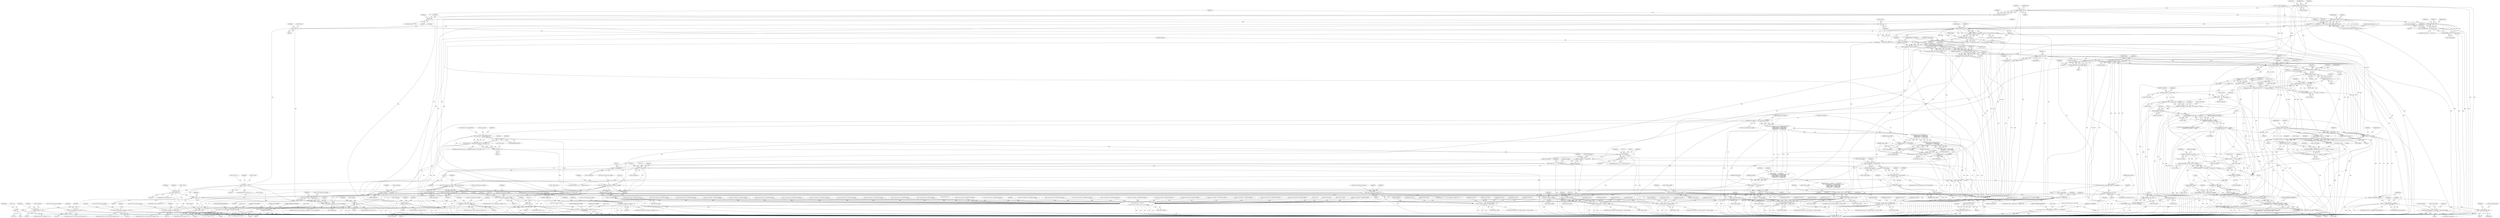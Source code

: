 digraph "0_FFmpeg_b05cd1ea7e45a836f7f6071a716c38bb30326e0f@API" {
"1000123" [label="(Call,memset(state, 128, sizeof(state)))"];
"1000144" [label="(Call,get_symbol(c, state, 0))"];
"1000142" [label="(Call,v= get_symbol(c, state, 0))"];
"1000149" [label="(Call,v >= 2)"];
"1000153" [label="(Call,av_log(f->avctx, AV_LOG_ERROR, \"invalid version %d in ver01 header\n\", v))"];
"1000162" [label="(Call,f->version = v)"];
"1000222" [label="(Call,f->version > 0)"];
"1000857" [label="(Call,f->version < 2)"];
"1000885" [label="(Call,f->version < 3)"];
"1001032" [label="(Call,f->version == 2)"];
"1001219" [label="(Call,f->version == 2)"];
"1001288" [label="(Call,f->version <= 2)"];
"1000177" [label="(Call,get_symbol(c, state, 0))"];
"1000167" [label="(Call,f->ac      = f->avctx->coder_type = get_symbol(c, state, 0))"];
"1000182" [label="(Call,f->ac > 1)"];
"1001012" [label="(Call,fs->ac            = f->ac)"];
"1000171" [label="(Call,f->avctx->coder_type = get_symbol(c, state, 0))"];
"1000204" [label="(Call,get_symbol(c, state, 1))"];
"1000197" [label="(Call,f->state_transition[i] = get_symbol(c, state, 1) + c->one_state[i])"];
"1000203" [label="(Call,get_symbol(c, state, 1) + c->one_state[i])"];
"1000215" [label="(Call,get_symbol(c, state, 0))"];
"1000213" [label="(Call,colorspace     = get_symbol(c, state, 0))"];
"1000265" [label="(Call,colorspace    != f->colorspace)"];
"1000264" [label="(Call,colorspace    != f->colorspace\n                || bits_per_raw_sample != f->avctx->bits_per_raw_sample\n                || chroma_planes != f->chroma_planes\n                 || chroma_h_shift!= f->chroma_h_shift\n                 || chroma_v_shift!= f->chroma_v_shift\n                 || transparency  != f->transparency)"];
"1000310" [label="(Call,f->colorspace     = colorspace)"];
"1000352" [label="(Call,f->colorspace == 0)"];
"1000722" [label="(Call,f->colorspace == 1)"];
"1000219" [label="(Call,bits_per_raw_sample = f->version > 0 ? get_symbol(c, state, 0) : f->avctx->bits_per_raw_sample)"];
"1000271" [label="(Call,bits_per_raw_sample != f->avctx->bits_per_raw_sample)"];
"1000270" [label="(Call,bits_per_raw_sample != f->avctx->bits_per_raw_sample\n                || chroma_planes != f->chroma_planes\n                 || chroma_h_shift!= f->chroma_h_shift\n                 || chroma_v_shift!= f->chroma_v_shift\n                 || transparency  != f->transparency)"];
"1000315" [label="(Call,f->avctx->bits_per_raw_sample = bits_per_raw_sample)"];
"1000370" [label="(Call,f->avctx->bits_per_raw_sample <= 8)"];
"1000395" [label="(Call,f->avctx->bits_per_raw_sample<=8)"];
"1000394" [label="(Call,f->avctx->bits_per_raw_sample<=8 && !f->transparency)"];
"1000485" [label="(Call,f->avctx->bits_per_raw_sample <= 8)"];
"1000484" [label="(Call,f->avctx->bits_per_raw_sample <= 8 && f->transparency)"];
"1000546" [label="(Call,f->avctx->bits_per_raw_sample == 9)"];
"1000609" [label="(Call,f->avctx->bits_per_raw_sample == 10)"];
"1000747" [label="(Call,f->avctx->bits_per_raw_sample ==  9)"];
"1000763" [label="(Call,f->avctx->bits_per_raw_sample == 10)"];
"1000779" [label="(Call,f->avctx->bits_per_raw_sample == 12)"];
"1000795" [label="(Call,f->avctx->bits_per_raw_sample == 14)"];
"1000221" [label="(Call,f->version > 0 ? get_symbol(c, state, 0) : f->avctx->bits_per_raw_sample)"];
"1000227" [label="(Call,get_symbol(c, state, 0))"];
"1000238" [label="(Call,get_rac(c, state))"];
"1000236" [label="(Call,chroma_planes  = get_rac(c, state))"];
"1000279" [label="(Call,chroma_planes != f->chroma_planes)"];
"1000278" [label="(Call,chroma_planes != f->chroma_planes\n                 || chroma_h_shift!= f->chroma_h_shift\n                 || chroma_v_shift!= f->chroma_v_shift\n                 || transparency  != f->transparency)"];
"1000322" [label="(Call,f->chroma_planes  = chroma_planes)"];
"1000364" [label="(Call,!f->chroma_planes)"];
"1000359" [label="(Call,!f->transparency && !f->chroma_planes)"];
"1000243" [label="(Call,get_symbol(c, state, 0))"];
"1000241" [label="(Call,chroma_h_shift = get_symbol(c, state, 0))"];
"1000285" [label="(Call,chroma_h_shift!= f->chroma_h_shift)"];
"1000284" [label="(Call,chroma_h_shift!= f->chroma_h_shift\n                 || chroma_v_shift!= f->chroma_v_shift\n                 || transparency  != f->transparency)"];
"1000327" [label="(Call,f->chroma_h_shift = chroma_h_shift)"];
"1000409" [label="(Call,16 * f->chroma_h_shift)"];
"1000408" [label="(Call,16 * f->chroma_h_shift + f->chroma_v_shift)"];
"1000840" [label="(Call,av_dlog(f->avctx, \"%d %d %d\n\",\n            f->chroma_h_shift, f->chroma_v_shift, f->avctx->pix_fmt))"];
"1000875" [label="(Call,av_log(f->avctx, AV_LOG_ERROR, \"read_quant_table error\n\"))"];
"1000981" [label="(Call,av_log(f->avctx, AV_LOG_ERROR, \"slice count %d is invalid\n\", f->slice_count))"];
"1001241" [label="(Call,av_log(f->avctx, AV_LOG_ERROR,\n                           \"quant_table_index out of range\n\"))"];
"1000498" [label="(Call,16*f->chroma_h_shift)"];
"1000497" [label="(Call,16*f->chroma_h_shift + f->chroma_v_shift)"];
"1000561" [label="(Call,16 * f->chroma_h_shift)"];
"1000560" [label="(Call,16 * f->chroma_h_shift + f->chroma_v_shift)"];
"1000624" [label="(Call,16 * f->chroma_h_shift)"];
"1000623" [label="(Call,16 * f->chroma_h_shift + f->chroma_v_shift)"];
"1000674" [label="(Call,16 * f->chroma_h_shift)"];
"1000673" [label="(Call,16 * f->chroma_h_shift + f->chroma_v_shift)"];
"1000729" [label="(Call,f->chroma_h_shift || f->chroma_v_shift)"];
"1000249" [label="(Call,get_symbol(c, state, 0))"];
"1000247" [label="(Call,chroma_v_shift = get_symbol(c, state, 0))"];
"1000291" [label="(Call,chroma_v_shift!= f->chroma_v_shift)"];
"1000290" [label="(Call,chroma_v_shift!= f->chroma_v_shift\n                 || transparency  != f->transparency)"];
"1000332" [label="(Call,f->chroma_v_shift = chroma_v_shift)"];
"1000255" [label="(Call,get_rac(c, state))"];
"1000253" [label="(Call,transparency   = get_rac(c, state))"];
"1000296" [label="(Call,transparency  != f->transparency)"];
"1000337" [label="(Call,f->transparency   = transparency)"];
"1000342" [label="(Call,f->plane_count    = 2 + f->transparency)"];
"1001202" [label="(Call,i < f->plane_count)"];
"1001207" [label="(Call,i++)"];
"1000346" [label="(Call,2 + f->transparency)"];
"1000360" [label="(Call,!f->transparency)"];
"1000402" [label="(Call,!f->transparency)"];
"1000865" [label="(Call,read_quant_tables(c, f->quant_table))"];
"1000863" [label="(Call,context_count = read_quant_tables(c, f->quant_table))"];
"1000871" [label="(Call,context_count < 0)"];
"1001295" [label="(Call,context_count >= 0)"];
"1001294" [label="(Call,av_assert0(context_count >= 0))"];
"1001299" [label="(Call,p->context_count < context_count)"];
"1001315" [label="(Call,p->context_count = context_count)"];
"1001043" [label="(Call,get_symbol(c, state, 0))"];
"1001042" [label="(Call,get_symbol(c, state, 0)      * f->width)"];
"1001038" [label="(Call,fs->slice_x      =  get_symbol(c, state, 0)      * f->width)"];
"1001062" [label="(Call,fs->slice_width  = (get_symbol(c, state, 0) + 1) * f->width  + fs->slice_x)"];
"1001117" [label="(Call,fs->slice_width  / f->num_h_slices)"];
"1001098" [label="(Call,fs->slice_x     /= f->num_h_slices)"];
"1001116" [label="(Call,fs->slice_width  / f->num_h_slices - fs->slice_x)"];
"1001112" [label="(Call,fs->slice_width  = fs->slice_width  / f->num_h_slices - fs->slice_x)"];
"1001145" [label="(Call,(unsigned)fs->slice_width)"];
"1001144" [label="(Call,(unsigned)fs->slice_width  > f->width)"];
"1001143" [label="(Call,(unsigned)fs->slice_width  > f->width ||\n                (unsigned)fs->slice_height > f->height)"];
"1001166" [label="(Call,(unsigned)fs->slice_x + (uint64_t)fs->slice_width  > f->width)"];
"1001165" [label="(Call,(unsigned)fs->slice_x + (uint64_t)fs->slice_width  > f->width\n                || (unsigned)fs->slice_y + (uint64_t)fs->slice_height > f->height)"];
"1001173" [label="(Call,(uint64_t)fs->slice_width)"];
"1001167" [label="(Call,(unsigned)fs->slice_x + (uint64_t)fs->slice_width)"];
"1001168" [label="(Call,(unsigned)fs->slice_x)"];
"1001066" [label="(Call,(get_symbol(c, state, 0) + 1) * f->width  + fs->slice_x)"];
"1001067" [label="(Call,(get_symbol(c, state, 0) + 1) * f->width)"];
"1001055" [label="(Call,get_symbol(c, state, 0))"];
"1001054" [label="(Call,get_symbol(c, state, 0)      * f->height)"];
"1001050" [label="(Call,fs->slice_y      =  get_symbol(c, state, 0)      * f->height)"];
"1001080" [label="(Call,fs->slice_height = (get_symbol(c, state, 0) + 1) * f->height + fs->slice_y)"];
"1001132" [label="(Call,fs->slice_height / f->num_v_slices)"];
"1001105" [label="(Call,fs->slice_y     /= f->num_v_slices)"];
"1001131" [label="(Call,fs->slice_height / f->num_v_slices - fs->slice_y)"];
"1001127" [label="(Call,fs->slice_height = fs->slice_height / f->num_v_slices - fs->slice_y)"];
"1001154" [label="(Call,(unsigned)fs->slice_height)"];
"1001153" [label="(Call,(unsigned)fs->slice_height > f->height)"];
"1001181" [label="(Call,(unsigned)fs->slice_y + (uint64_t)fs->slice_height > f->height)"];
"1001188" [label="(Call,(uint64_t)fs->slice_height)"];
"1001182" [label="(Call,(unsigned)fs->slice_y + (uint64_t)fs->slice_height)"];
"1001183" [label="(Call,(unsigned)fs->slice_y)"];
"1001084" [label="(Call,(get_symbol(c, state, 0) + 1) * f->height + fs->slice_y)"];
"1001085" [label="(Call,(get_symbol(c, state, 0) + 1) * f->height)"];
"1001069" [label="(Call,get_symbol(c, state, 0))"];
"1001068" [label="(Call,get_symbol(c, state, 0) + 1)"];
"1001087" [label="(Call,get_symbol(c, state, 0))"];
"1001086" [label="(Call,get_symbol(c, state, 0) + 1)"];
"1001228" [label="(Call,get_symbol(c, state, 0))"];
"1001226" [label="(Call,idx = get_symbol(c, state, 0))"];
"1001233" [label="(Call,idx > (unsigned)f->quant_table_count)"];
"1001249" [label="(Call,p->quant_table_index = idx)"];
"1001276" [label="(Call,memcpy(p->quant_table, f->quant_table, sizeof(p->quant_table)))"];
"1000895" [label="(Call,get_symbol(c, state, 0))"];
"1000891" [label="(Call,f->slice_count = get_symbol(c, state, 0))"];
"1000968" [label="(Call,f->slice_count > (unsigned)MAX_SLICES)"];
"1000967" [label="(Call,f->slice_count > (unsigned)MAX_SLICES || f->slice_count <= 0)"];
"1000975" [label="(Call,f->slice_count <= 0)"];
"1000996" [label="(Call,j < f->slice_count)"];
"1001001" [label="(Call,j++)"];
"1000365" [label="(Call,f->chroma_planes)"];
"1000845" [label="(Call,f->chroma_h_shift)"];
"1000723" [label="(Call,f->colorspace)"];
"1000109" [label="(Call,context_count = -1)"];
"1001159" [label="(Call,f->height)"];
"1000864" [label="(Identifier,context_count)"];
"1000672" [label="(ControlStructure,switch(16 * f->chroma_h_shift + f->chroma_v_shift))"];
"1000794" [label="(ControlStructure,if (f->avctx->bits_per_raw_sample == 14))"];
"1001124" [label="(Call,fs->slice_x)"];
"1001228" [label="(Call,get_symbol(c, state, 0))"];
"1000402" [label="(Call,!f->transparency)"];
"1001125" [label="(Identifier,fs)"];
"1000180" [label="(Literal,0)"];
"1000848" [label="(Call,f->chroma_v_shift)"];
"1001227" [label="(Identifier,idx)"];
"1001073" [label="(Literal,1)"];
"1000293" [label="(Call,f->chroma_v_shift)"];
"1001048" [label="(Identifier,f)"];
"1000207" [label="(Literal,1)"];
"1000230" [label="(Literal,0)"];
"1000254" [label="(Identifier,transparency)"];
"1001089" [label="(Identifier,state)"];
"1000492" [label="(Call,f->transparency)"];
"1000377" [label="(Call,f->avctx->pix_fmt = AV_PIX_FMT_GRAY8)"];
"1001164" [label="(ControlStructure,if (   (unsigned)fs->slice_x + (uint64_t)fs->slice_width  > f->width\n                || (unsigned)fs->slice_y + (uint64_t)fs->slice_height > f->height))"];
"1001046" [label="(Literal,0)"];
"1000161" [label="(Identifier,AVERROR_INVALIDDATA)"];
"1001002" [label="(Identifier,j)"];
"1001253" [label="(Identifier,idx)"];
"1000271" [label="(Call,bits_per_raw_sample != f->avctx->bits_per_raw_sample)"];
"1001293" [label="(Block,)"];
"1000986" [label="(Literal,\"slice count %d is invalid\n\")"];
"1000154" [label="(Call,f->avctx)"];
"1001200" [label="(Identifier,i)"];
"1000608" [label="(ControlStructure,if (f->avctx->bits_per_raw_sample == 10))"];
"1001047" [label="(Call,f->width)"];
"1000615" [label="(Literal,10)"];
"1000285" [label="(Call,chroma_h_shift!= f->chroma_h_shift)"];
"1000290" [label="(Call,chroma_v_shift!= f->chroma_v_shift\n                 || transparency  != f->transparency)"];
"1000785" [label="(Literal,12)"];
"1000206" [label="(Identifier,state)"];
"1000625" [label="(Literal,16)"];
"1001317" [label="(Identifier,p)"];
"1000968" [label="(Call,f->slice_count > (unsigned)MAX_SLICES)"];
"1000504" [label="(Identifier,f)"];
"1000455" [label="(Call,f->avctx->pix_fmt = AV_PIX_FMT_YUV411P)"];
"1000359" [label="(Call,!f->transparency && !f->chroma_planes)"];
"1001165" [label="(Call,(unsigned)fs->slice_x + (uint64_t)fs->slice_width  > f->width\n                || (unsigned)fs->slice_y + (uint64_t)fs->slice_height > f->height)"];
"1001292" [label="(Literal,2)"];
"1000356" [label="(Literal,0)"];
"1000297" [label="(Identifier,transparency)"];
"1000266" [label="(Identifier,colorspace)"];
"1000205" [label="(Identifier,c)"];
"1001163" [label="(Identifier,AVERROR_INVALIDDATA)"];
"1000256" [label="(Identifier,c)"];
"1001199" [label="(Call,i = 0)"];
"1001069" [label="(Call,get_symbol(c, state, 0))"];
"1001100" [label="(Identifier,fs)"];
"1000428" [label="(Call,f->avctx->pix_fmt = AV_PIX_FMT_YUV440P)"];
"1000147" [label="(Literal,0)"];
"1000322" [label="(Call,f->chroma_planes  = chroma_planes)"];
"1001001" [label="(Call,j++)"];
"1001203" [label="(Identifier,i)"];
"1000159" [label="(Identifier,v)"];
"1000998" [label="(Call,f->slice_count)"];
"1000246" [label="(Literal,0)"];
"1001147" [label="(Call,fs->slice_width)"];
"1000238" [label="(Call,get_rac(c, state))"];
"1001202" [label="(Call,i < f->plane_count)"];
"1000217" [label="(Identifier,state)"];
"1000353" [label="(Call,f->colorspace)"];
"1001153" [label="(Call,(unsigned)fs->slice_height > f->height)"];
"1001044" [label="(Identifier,c)"];
"1000972" [label="(Call,(unsigned)MAX_SLICES)"];
"1000351" [label="(ControlStructure,if (f->colorspace == 0))"];
"1000329" [label="(Identifier,f)"];
"1001245" [label="(Identifier,AV_LOG_ERROR)"];
"1000733" [label="(Call,f->chroma_v_shift)"];
"1000731" [label="(Identifier,f)"];
"1001315" [label="(Call,p->context_count = context_count)"];
"1001068" [label="(Call,get_symbol(c, state, 0) + 1)"];
"1000992" [label="(ControlStructure,for (j = 0; j < f->slice_count; j++))"];
"1000373" [label="(Identifier,f)"];
"1000710" [label="(JumpTarget,default:)"];
"1000750" [label="(Identifier,f)"];
"1001297" [label="(Literal,0)"];
"1000324" [label="(Identifier,f)"];
"1000778" [label="(ControlStructure,if (f->avctx->bits_per_raw_sample == 12))"];
"1000580" [label="(Call,f->avctx->pix_fmt = AV_PIX_FMT_YUV422P9)"];
"1001105" [label="(Call,fs->slice_y     /= f->num_v_slices)"];
"1000315" [label="(Call,f->avctx->bits_per_raw_sample = bits_per_raw_sample)"];
"1000332" [label="(Call,f->chroma_v_shift = chroma_v_shift)"];
"1000264" [label="(Call,colorspace    != f->colorspace\n                || bits_per_raw_sample != f->avctx->bits_per_raw_sample\n                || chroma_planes != f->chroma_planes\n                 || chroma_h_shift!= f->chroma_h_shift\n                 || chroma_v_shift!= f->chroma_v_shift\n                 || transparency  != f->transparency)"];
"1000579" [label="(JumpTarget,case 0x10:)"];
"1000166" [label="(Identifier,v)"];
"1001063" [label="(Call,fs->slice_width)"];
"1001128" [label="(Call,fs->slice_height)"];
"1000240" [label="(Identifier,state)"];
"1000113" [label="(Call,c = &f->slice_context[0]->c)"];
"1000396" [label="(Call,f->avctx->bits_per_raw_sample)"];
"1000886" [label="(Call,f->version)"];
"1001256" [label="(Identifier,p)"];
"1000186" [label="(Literal,1)"];
"1000408" [label="(Call,16 * f->chroma_h_shift + f->chroma_v_shift)"];
"1000257" [label="(Identifier,state)"];
"1000970" [label="(Identifier,f)"];
"1000779" [label="(Call,f->avctx->bits_per_raw_sample == 12)"];
"1001275" [label="(Block,)"];
"1000348" [label="(Call,f->transparency)"];
"1000210" [label="(Identifier,c)"];
"1001160" [label="(Identifier,f)"];
"1001183" [label="(Call,(unsigned)fs->slice_y)"];
"1001198" [label="(ControlStructure,for (i = 0; i < f->plane_count; i++))"];
"1000203" [label="(Call,get_symbol(c, state, 1) + c->one_state[i])"];
"1000885" [label="(Call,f->version < 3)"];
"1001064" [label="(Identifier,fs)"];
"1000338" [label="(Call,f->transparency)"];
"1001133" [label="(Call,fs->slice_height)"];
"1000146" [label="(Identifier,state)"];
"1001098" [label="(Call,fs->slice_x     /= f->num_h_slices)"];
"1000993" [label="(Call,j = 0)"];
"1001074" [label="(Call,f->width)"];
"1001096" [label="(Identifier,fs)"];
"1001140" [label="(Identifier,fs)"];
"1001229" [label="(Identifier,c)"];
"1000247" [label="(Call,chroma_v_shift = get_symbol(c, state, 0))"];
"1001154" [label="(Call,(unsigned)fs->slice_height)"];
"1001288" [label="(Call,f->version <= 2)"];
"1000220" [label="(Identifier,bits_per_raw_sample)"];
"1001251" [label="(Identifier,p)"];
"1000410" [label="(Literal,16)"];
"1001059" [label="(Call,f->height)"];
"1000347" [label="(Literal,2)"];
"1000525" [label="(JumpTarget,case 0x11:)"];
"1001090" [label="(Literal,0)"];
"1000196" [label="(Identifier,i)"];
"1000560" [label="(Call,16 * f->chroma_h_shift + f->chroma_v_shift)"];
"1001231" [label="(Literal,0)"];
"1000213" [label="(Call,colorspace     = get_symbol(c, state, 0))"];
"1000427" [label="(JumpTarget,case 0x01:)"];
"1000754" [label="(Call,f->avctx->pix_fmt = AV_PIX_FMT_GBRP9)"];
"1001289" [label="(Call,f->version)"];
"1000552" [label="(Literal,9)"];
"1000728" [label="(ControlStructure,if (f->chroma_h_shift || f->chroma_v_shift))"];
"1000281" [label="(Call,f->chroma_planes)"];
"1001219" [label="(Call,f->version == 2)"];
"1000891" [label="(Call,f->slice_count = get_symbol(c, state, 0))"];
"1000857" [label="(Call,f->version < 2)"];
"1001032" [label="(Call,f->version == 2)"];
"1001223" [label="(Literal,2)"];
"1000812" [label="(Identifier,f)"];
"1000889" [label="(Literal,3)"];
"1000472" [label="(JumpTarget,default:)"];
"1000445" [label="(JumpTarget,case 0x11:)"];
"1000414" [label="(Call,f->chroma_v_shift)"];
"1000404" [label="(Identifier,f)"];
"1000976" [label="(Call,f->slice_count)"];
"1001287" [label="(ControlStructure,if (f->version <= 2))"];
"1001182" [label="(Call,(unsigned)fs->slice_y + (uint64_t)fs->slice_height)"];
"1001283" [label="(Call,sizeof(p->quant_table))"];
"1001021" [label="(Identifier,fs)"];
"1000215" [label="(Call,get_symbol(c, state, 0))"];
"1001248" [label="(Identifier,AVERROR_INVALIDDATA)"];
"1001045" [label="(Identifier,state)"];
"1000561" [label="(Call,16 * f->chroma_h_shift)"];
"1000890" [label="(Block,)"];
"1000753" [label="(Literal,9)"];
"1000822" [label="(Call,f->avctx->pix_fmt = AV_PIX_FMT_0RGB32)"];
"1001095" [label="(Call,fs->slice_y)"];
"1000243" [label="(Call,get_symbol(c, state, 0))"];
"1000464" [label="(Call,f->avctx->pix_fmt = AV_PIX_FMT_YUV410P)"];
"1001142" [label="(ControlStructure,if ((unsigned)fs->slice_width  > f->width ||\n                (unsigned)fs->slice_height > f->height))"];
"1001185" [label="(Call,fs->slice_y)"];
"1001290" [label="(Identifier,f)"];
"1000286" [label="(Identifier,chroma_h_shift)"];
"1001308" [label="(Identifier,p)"];
"1001181" [label="(Call,(unsigned)fs->slice_y + (uint64_t)fs->slice_height > f->height)"];
"1000898" [label="(Literal,0)"];
"1000362" [label="(Identifier,f)"];
"1000896" [label="(Identifier,c)"];
"1000739" [label="(Identifier,f)"];
"1000977" [label="(Identifier,f)"];
"1001280" [label="(Call,f->quant_table)"];
"1001091" [label="(Literal,1)"];
"1001241" [label="(Call,av_log(f->avctx, AV_LOG_ERROR,\n                           \"quant_table_index out of range\n\"))"];
"1001051" [label="(Call,fs->slice_y)"];
"1001072" [label="(Literal,0)"];
"1001107" [label="(Identifier,fs)"];
"1001036" [label="(Literal,2)"];
"1000436" [label="(JumpTarget,case 0x10:)"];
"1000702" [label="(Call,f->avctx->pix_fmt = AV_PIX_FMT_YUV420P16)"];
"1000314" [label="(Identifier,colorspace)"];
"1000153" [label="(Call,av_log(f->avctx, AV_LOG_ERROR, \"invalid version %d in ver01 header\n\", v))"];
"1001038" [label="(Call,fs->slice_x      =  get_symbol(c, state, 0)      * f->width)"];
"1000361" [label="(Call,f->transparency)"];
"1001039" [label="(Call,fs->slice_x)"];
"1000418" [label="(JumpTarget,case 0x00:)"];
"1001118" [label="(Call,fs->slice_width)"];
"1000125" [label="(Literal,128)"];
"1001175" [label="(Call,fs->slice_width)"];
"1000757" [label="(Identifier,f)"];
"1000454" [label="(JumpTarget,case 0x20:)"];
"1000179" [label="(Identifier,state)"];
"1000634" [label="(Call,f->avctx->pix_fmt = AV_PIX_FMT_YUV444P10)"];
"1000144" [label="(Call,get_symbol(c, state, 0))"];
"1000354" [label="(Identifier,f)"];
"1001062" [label="(Call,fs->slice_width  = (get_symbol(c, state, 0) + 1) * f->width  + fs->slice_x)"];
"1000178" [label="(Identifier,c)"];
"1000766" [label="(Identifier,f)"];
"1000255" [label="(Call,get_rac(c, state))"];
"1000346" [label="(Call,2 + f->transparency)"];
"1001040" [label="(Identifier,fs)"];
"1000746" [label="(ControlStructure,if (     f->avctx->bits_per_raw_sample ==  9))"];
"1000483" [label="(ControlStructure,if (f->avctx->bits_per_raw_sample <= 8 && f->transparency))"];
"1000227" [label="(Call,get_symbol(c, state, 0))"];
"1000493" [label="(Identifier,f)"];
"1000546" [label="(Call,f->avctx->bits_per_raw_sample == 9)"];
"1000222" [label="(Call,f->version > 0)"];
"1000231" [label="(Call,f->avctx->bits_per_raw_sample)"];
"1001132" [label="(Call,fs->slice_height / f->num_v_slices)"];
"1000897" [label="(Identifier,state)"];
"1000143" [label="(Identifier,v)"];
"1001127" [label="(Call,fs->slice_height = fs->slice_height / f->num_v_slices - fs->slice_y)"];
"1000446" [label="(Call,f->avctx->pix_fmt = AV_PIX_FMT_YUV420P)"];
"1001194" [label="(Identifier,f)"];
"1000559" [label="(ControlStructure,switch(16 * f->chroma_h_shift + f->chroma_v_shift))"];
"1000571" [label="(Call,f->avctx->pix_fmt = AV_PIX_FMT_YUV444P9)"];
"1000385" [label="(Call,f->avctx->pix_fmt = AV_PIX_FMT_GRAY16)"];
"1000967" [label="(Call,f->slice_count > (unsigned)MAX_SLICES || f->slice_count <= 0)"];
"1000142" [label="(Call,v= get_symbol(c, state, 0))"];
"1000856" [label="(ControlStructure,if (f->version < 2))"];
"1000463" [label="(JumpTarget,case 0x22:)"];
"1000486" [label="(Call,f->avctx->bits_per_raw_sample)"];
"1001301" [label="(Identifier,p)"];
"1001116" [label="(Call,fs->slice_width  / f->num_h_slices - fs->slice_x)"];
"1001267" [label="(Call,context_count = f->context_count[idx])"];
"1000221" [label="(Call,f->version > 0 ? get_symbol(c, state, 0) : f->avctx->bits_per_raw_sample)"];
"1001211" [label="(Identifier,p)"];
"1000814" [label="(Call,f->avctx->pix_fmt = AV_PIX_FMT_RGB32)"];
"1000722" [label="(Call,f->colorspace == 1)"];
"1000877" [label="(Identifier,f)"];
"1001066" [label="(Call,(get_symbol(c, state, 0) + 1) * f->width  + fs->slice_x)"];
"1000380" [label="(Identifier,f)"];
"1001086" [label="(Call,get_symbol(c, state, 0) + 1)"];
"1001136" [label="(Call,f->num_v_slices)"];
"1000966" [label="(ControlStructure,if (f->slice_count > (unsigned)MAX_SLICES || f->slice_count <= 0))"];
"1000328" [label="(Call,f->chroma_h_shift)"];
"1000129" [label="(Call,f->version < 2)"];
"1000190" [label="(Identifier,i)"];
"1000342" [label="(Call,f->plane_count    = 2 + f->transparency)"];
"1001092" [label="(Call,f->height)"];
"1001033" [label="(Call,f->version)"];
"1001109" [label="(Call,f->num_v_slices)"];
"1000241" [label="(Call,chroma_h_shift = get_symbol(c, state, 0))"];
"1001050" [label="(Call,fs->slice_y      =  get_symbol(c, state, 0)      * f->height)"];
"1000198" [label="(Call,f->state_transition[i])"];
"1000239" [label="(Identifier,c)"];
"1000183" [label="(Call,f->ac)"];
"1000334" [label="(Identifier,f)"];
"1000673" [label="(Call,16 * f->chroma_h_shift + f->chroma_v_shift)"];
"1000214" [label="(Identifier,colorspace)"];
"1000364" [label="(Call,!f->chroma_planes)"];
"1000866" [label="(Identifier,c)"];
"1000979" [label="(Literal,0)"];
"1000177" [label="(Call,get_symbol(c, state, 0))"];
"1000233" [label="(Identifier,f)"];
"1000296" [label="(Call,transparency  != f->transparency)"];
"1000155" [label="(Identifier,f)"];
"1001037" [label="(Block,)"];
"1000844" [label="(Literal,\"%d %d %d\n\")"];
"1000773" [label="(Identifier,f)"];
"1001246" [label="(Literal,\"quant_table_index out of range\n\")"];
"1000145" [label="(Identifier,c)"];
"1000267" [label="(Call,f->colorspace)"];
"1001087" [label="(Call,get_symbol(c, state, 0))"];
"1000278" [label="(Call,chroma_planes != f->chroma_planes\n                 || chroma_h_shift!= f->chroma_h_shift\n                 || chroma_v_shift!= f->chroma_v_shift\n                 || transparency  != f->transparency)"];
"1001156" [label="(Call,fs->slice_height)"];
"1000167" [label="(Call,f->ac      = f->avctx->coder_type = get_symbol(c, state, 0))"];
"1000333" [label="(Call,f->chroma_v_shift)"];
"1001042" [label="(Call,get_symbol(c, state, 0)      * f->width)"];
"1000124" [label="(Identifier,state)"];
"1000880" [label="(Literal,\"read_quant_table error\n\")"];
"1000260" [label="(Identifier,f)"];
"1000398" [label="(Identifier,f)"];
"1001055" [label="(Call,get_symbol(c, state, 0))"];
"1000679" [label="(Call,f->chroma_v_shift)"];
"1000903" [label="(Identifier,p)"];
"1001190" [label="(Call,fs->slice_height)"];
"1000805" [label="(Identifier,f)"];
"1000358" [label="(ControlStructure,if (!f->transparency && !f->chroma_planes))"];
"1000181" [label="(ControlStructure,if (f->ac > 1))"];
"1000801" [label="(Literal,14)"];
"1000612" [label="(Identifier,f)"];
"1000747" [label="(Call,f->avctx->bits_per_raw_sample ==  9)"];
"1001234" [label="(Identifier,idx)"];
"1000148" [label="(ControlStructure,if (v >= 2))"];
"1001295" [label="(Call,context_count >= 0)"];
"1000782" [label="(Identifier,f)"];
"1000981" [label="(Call,av_log(f->avctx, AV_LOG_ERROR, \"slice count %d is invalid\n\", f->slice_count))"];
"1000567" [label="(Identifier,f)"];
"1000879" [label="(Identifier,AV_LOG_ERROR)"];
"1000870" [label="(ControlStructure,if (context_count < 0))"];
"1000229" [label="(Identifier,state)"];
"1001085" [label="(Call,(get_symbol(c, state, 0) + 1) * f->height)"];
"1000249" [label="(Call,get_symbol(c, state, 0))"];
"1000265" [label="(Call,colorspace    != f->colorspace)"];
"1000326" [label="(Identifier,chroma_planes)"];
"1000798" [label="(Identifier,f)"];
"1000197" [label="(Call,f->state_transition[i] = get_symbol(c, state, 1) + c->one_state[i])"];
"1000547" [label="(Call,f->avctx->bits_per_raw_sample)"];
"1000298" [label="(Call,f->transparency)"];
"1000371" [label="(Call,f->avctx->bits_per_raw_sample)"];
"1000873" [label="(Literal,0)"];
"1000764" [label="(Call,f->avctx->bits_per_raw_sample)"];
"1000884" [label="(ControlStructure,if (f->version < 3))"];
"1000680" [label="(Identifier,f)"];
"1000304" [label="(Identifier,f)"];
"1000376" [label="(Literal,8)"];
"1000994" [label="(Identifier,j)"];
"1001031" [label="(ControlStructure,if (f->version == 2))"];
"1000684" [label="(Call,f->avctx->pix_fmt = AV_PIX_FMT_YUV444P16)"];
"1000485" [label="(Call,f->avctx->bits_per_raw_sample <= 8)"];
"1000675" [label="(Literal,16)"];
"1001054" [label="(Call,get_symbol(c, state, 0)      * f->height)"];
"1000895" [label="(Call,get_symbol(c, state, 0))"];
"1000158" [label="(Literal,\"invalid version %d in ver01 header\n\")"];
"1001204" [label="(Call,f->plane_count)"];
"1000360" [label="(Call,!f->transparency)"];
"1000415" [label="(Identifier,f)"];
"1001276" [label="(Call,memcpy(p->quant_table, f->quant_table, sizeof(p->quant_table)))"];
"1000403" [label="(Call,f->transparency)"];
"1000134" [label="(Block,)"];
"1001093" [label="(Identifier,f)"];
"1001056" [label="(Identifier,c)"];
"1000517" [label="(Call,f->avctx->pix_fmt = AV_PIX_FMT_YUVA422P)"];
"1000748" [label="(Call,f->avctx->bits_per_raw_sample)"];
"1000204" [label="(Call,get_symbol(c, state, 1))"];
"1000182" [label="(Call,f->ac > 1)"];
"1000498" [label="(Call,16*f->chroma_h_shift)"];
"1000780" [label="(Call,f->avctx->bits_per_raw_sample)"];
"1000597" [label="(JumpTarget,default:)"];
"1000253" [label="(Call,transparency   = get_rac(c, state))"];
"1001226" [label="(Call,idx = get_symbol(c, state, 0))"];
"1001106" [label="(Call,fs->slice_y)"];
"1000874" [label="(Block,)"];
"1000323" [label="(Call,f->chroma_planes)"];
"1000623" [label="(Call,16 * f->chroma_h_shift + f->chroma_v_shift)"];
"1001232" [label="(ControlStructure,if (idx > (unsigned)f->quant_table_count))"];
"1000366" [label="(Identifier,f)"];
"1000172" [label="(Call,f->avctx->coder_type)"];
"1000499" [label="(Literal,16)"];
"1000633" [label="(JumpTarget,case 0x00:)"];
"1000642" [label="(JumpTarget,case 0x10:)"];
"1000730" [label="(Call,f->chroma_h_shift)"];
"1001303" [label="(Identifier,context_count)"];
"1001121" [label="(Call,f->num_h_slices)"];
"1000867" [label="(Call,f->quant_table)"];
"1000393" [label="(ControlStructure,if (f->avctx->bits_per_raw_sample<=8 && !f->transparency))"];
"1001278" [label="(Identifier,p)"];
"1001240" [label="(Block,)"];
"1001166" [label="(Call,(unsigned)fs->slice_x + (uint64_t)fs->slice_width  > f->width)"];
"1000126" [label="(Call,sizeof(state))"];
"1001299" [label="(Call,p->context_count < context_count)"];
"1000859" [label="(Identifier,f)"];
"1000507" [label="(JumpTarget,case 0x00:)"];
"1000279" [label="(Call,chroma_planes != f->chroma_planes)"];
"1000244" [label="(Identifier,c)"];
"1001207" [label="(Call,i++)"];
"1001322" [label="(MethodReturn,static int)"];
"1000237" [label="(Identifier,chroma_planes)"];
"1001088" [label="(Identifier,c)"];
"1001071" [label="(Identifier,state)"];
"1000692" [label="(JumpTarget,case 0x10:)"];
"1000270" [label="(Call,bits_per_raw_sample != f->avctx->bits_per_raw_sample\n                || chroma_planes != f->chroma_planes\n                 || chroma_h_shift!= f->chroma_h_shift\n                 || chroma_v_shift!= f->chroma_v_shift\n                 || transparency  != f->transparency)"];
"1001139" [label="(Call,fs->slice_y)"];
"1001012" [label="(Call,fs->ac            = f->ac)"];
"1000588" [label="(JumpTarget,case 0x11:)"];
"1001242" [label="(Call,f->avctx)"];
"1000629" [label="(Call,f->chroma_v_shift)"];
"1001300" [label="(Call,p->context_count)"];
"1000701" [label="(JumpTarget,case 0x11:)"];
"1000419" [label="(Call,f->avctx->pix_fmt = AV_PIX_FMT_YUV444P)"];
"1000272" [label="(Identifier,bits_per_raw_sample)"];
"1000991" [label="(Identifier,AVERROR_INVALIDDATA)"];
"1001075" [label="(Identifier,f)"];
"1000626" [label="(Call,f->chroma_h_shift)"];
"1001060" [label="(Identifier,f)"];
"1000310" [label="(Call,f->colorspace     = colorspace)"];
"1001003" [label="(Block,)"];
"1000609" [label="(Call,f->avctx->bits_per_raw_sample == 10)"];
"1000252" [label="(Literal,0)"];
"1001277" [label="(Call,p->quant_table)"];
"1000171" [label="(Call,f->avctx->coder_type = get_symbol(c, state, 0))"];
"1000624" [label="(Call,16 * f->chroma_h_shift)"];
"1000549" [label="(Identifier,f)"];
"1000643" [label="(Call,f->avctx->pix_fmt = AV_PIX_FMT_YUV422P10)"];
"1000762" [label="(ControlStructure,if (f->avctx->bits_per_raw_sample == 10))"];
"1000729" [label="(Call,f->chroma_h_shift || f->chroma_v_shift)"];
"1000327" [label="(Call,f->chroma_h_shift = chroma_h_shift)"];
"1000556" [label="(Identifier,f)"];
"1000343" [label="(Call,f->plane_count)"];
"1000987" [label="(Call,f->slice_count)"];
"1001052" [label="(Identifier,fs)"];
"1000163" [label="(Call,f->version)"];
"1000242" [label="(Identifier,chroma_h_shift)"];
"1001167" [label="(Call,(unsigned)fs->slice_x + (uint64_t)fs->slice_width)"];
"1000545" [label="(ControlStructure,if (f->avctx->bits_per_raw_sample == 9))"];
"1001230" [label="(Identifier,state)"];
"1000369" [label="(ControlStructure,if (f->avctx->bits_per_raw_sample <= 8))"];
"1000693" [label="(Call,f->avctx->pix_fmt = AV_PIX_FMT_YUV422P16)"];
"1000985" [label="(Identifier,AV_LOG_ERROR)"];
"1000284" [label="(Call,chroma_h_shift!= f->chroma_h_shift\n                 || chroma_v_shift!= f->chroma_v_shift\n                 || transparency  != f->transparency)"];
"1001218" [label="(ControlStructure,if (f->version == 2))"];
"1000123" [label="(Call,memset(state, 128, sizeof(state)))"];
"1000865" [label="(Call,read_quant_tables(c, f->quant_table))"];
"1000388" [label="(Identifier,f)"];
"1001168" [label="(Call,(unsigned)fs->slice_x)"];
"1000152" [label="(Block,)"];
"1000318" [label="(Identifier,f)"];
"1001143" [label="(Call,(unsigned)fs->slice_width  > f->width ||\n                (unsigned)fs->slice_height > f->height)"];
"1000610" [label="(Call,f->avctx->bits_per_raw_sample)"];
"1000566" [label="(Call,f->chroma_v_shift)"];
"1000339" [label="(Identifier,f)"];
"1001151" [label="(Identifier,f)"];
"1000228" [label="(Identifier,c)"];
"1000273" [label="(Call,f->avctx->bits_per_raw_sample)"];
"1000341" [label="(Identifier,transparency)"];
"1000245" [label="(Identifier,state)"];
"1001058" [label="(Literal,0)"];
"1000508" [label="(Call,f->avctx->pix_fmt = AV_PIX_FMT_YUVA444P)"];
"1000875" [label="(Call,av_log(f->avctx, AV_LOG_ERROR, \"read_quant_table error\n\"))"];
"1000795" [label="(Call,f->avctx->bits_per_raw_sample == 14)"];
"1000250" [label="(Identifier,c)"];
"1000331" [label="(Identifier,chroma_h_shift)"];
"1000484" [label="(Call,f->avctx->bits_per_raw_sample <= 8 && f->transparency)"];
"1000409" [label="(Call,16 * f->chroma_h_shift)"];
"1001102" [label="(Call,f->num_h_slices)"];
"1000401" [label="(Literal,8)"];
"1001057" [label="(Identifier,state)"];
"1000526" [label="(Call,f->avctx->pix_fmt = AV_PIX_FMT_YUVA420P)"];
"1000622" [label="(ControlStructure,switch(16 * f->chroma_h_shift + f->chroma_v_shift))"];
"1000500" [label="(Call,f->chroma_h_shift)"];
"1001129" [label="(Identifier,fs)"];
"1001170" [label="(Call,fs->slice_x)"];
"1000131" [label="(Identifier,f)"];
"1001113" [label="(Call,fs->slice_width)"];
"1001319" [label="(Identifier,context_count)"];
"1001082" [label="(Identifier,fs)"];
"1000352" [label="(Call,f->colorspace == 0)"];
"1000789" [label="(Identifier,f)"];
"1000833" [label="(Identifier,f)"];
"1000336" [label="(Identifier,chroma_v_shift)"];
"1000218" [label="(Literal,0)"];
"1001131" [label="(Call,fs->slice_height / f->num_v_slices - fs->slice_y)"];
"1001043" [label="(Call,get_symbol(c, state, 0))"];
"1000491" [label="(Literal,8)"];
"1001235" [label="(Call,(unsigned)f->quant_table_count)"];
"1000162" [label="(Call,f->version = v)"];
"1000871" [label="(Call,context_count < 0)"];
"1001179" [label="(Identifier,f)"];
"1001188" [label="(Call,(uint64_t)fs->slice_height)"];
"1000104" [label="(Block,)"];
"1000188" [label="(ControlStructure,for (i = 1; i < 256; i++))"];
"1000882" [label="(Identifier,AVERROR_INVALIDDATA)"];
"1000726" [label="(Literal,1)"];
"1001243" [label="(Identifier,f)"];
"1000226" [label="(Literal,0)"];
"1000887" [label="(Identifier,f)"];
"1001220" [label="(Call,f->version)"];
"1000437" [label="(Call,f->avctx->pix_fmt = AV_PIX_FMT_YUV422P)"];
"1000683" [label="(JumpTarget,case 0x00:)"];
"1000893" [label="(Identifier,f)"];
"1001077" [label="(Call,fs->slice_x)"];
"1000630" [label="(Identifier,f)"];
"1000770" [label="(Call,f->avctx->pix_fmt = AV_PIX_FMT_GBRP10)"];
"1001080" [label="(Call,fs->slice_height = (get_symbol(c, state, 0) + 1) * f->height + fs->slice_y)"];
"1001067" [label="(Call,(get_symbol(c, state, 0) + 1) * f->width)"];
"1001296" [label="(Identifier,context_count)"];
"1000769" [label="(Literal,10)"];
"1000311" [label="(Call,f->colorspace)"];
"1000236" [label="(Call,chroma_planes  = get_rac(c, state))"];
"1000980" [label="(Block,)"];
"1000914" [label="(Call,f->slice_count < MAX_SLICES)"];
"1000996" [label="(Call,j < f->slice_count)"];
"1001173" [label="(Call,(uint64_t)fs->slice_width)"];
"1000983" [label="(Identifier,f)"];
"1000150" [label="(Identifier,v)"];
"1000370" [label="(Call,f->avctx->bits_per_raw_sample <= 8)"];
"1000216" [label="(Identifier,c)"];
"1001294" [label="(Call,av_assert0(context_count >= 0))"];
"1000344" [label="(Identifier,f)"];
"1000863" [label="(Call,context_count = read_quant_tables(c, f->quant_table))"];
"1000280" [label="(Identifier,chroma_planes)"];
"1001249" [label="(Call,p->quant_table_index = idx)"];
"1000674" [label="(Call,16 * f->chroma_h_shift)"];
"1000169" [label="(Identifier,f)"];
"1000164" [label="(Identifier,f)"];
"1000589" [label="(Call,f->avctx->pix_fmt = AV_PIX_FMT_YUV420P9)"];
"1000292" [label="(Identifier,chroma_v_shift)"];
"1000488" [label="(Identifier,f)"];
"1000497" [label="(Call,16*f->chroma_h_shift + f->chroma_v_shift)"];
"1000184" [label="(Identifier,f)"];
"1001081" [label="(Call,fs->slice_height)"];
"1000312" [label="(Identifier,f)"];
"1000763" [label="(Call,f->avctx->bits_per_raw_sample == 10)"];
"1000395" [label="(Call,f->avctx->bits_per_raw_sample<=8)"];
"1000969" [label="(Call,f->slice_count)"];
"1000151" [label="(Literal,2)"];
"1000982" [label="(Call,f->avctx)"];
"1000570" [label="(JumpTarget,case 0x00:)"];
"1001178" [label="(Call,f->width)"];
"1000840" [label="(Call,av_dlog(f->avctx, \"%d %d %d\n\",\n            f->chroma_h_shift, f->chroma_v_shift, f->avctx->pix_fmt))"];
"1000407" [label="(ControlStructure,switch(16 * f->chroma_h_shift + f->chroma_v_shift))"];
"1000516" [label="(JumpTarget,case 0x10:)"];
"1000411" [label="(Call,f->chroma_h_shift)"];
"1001321" [label="(Literal,0)"];
"1001145" [label="(Call,(unsigned)fs->slice_width)"];
"1000208" [label="(Call,c->one_state[i])"];
"1000724" [label="(Identifier,f)"];
"1000876" [label="(Call,f->avctx)"];
"1000263" [label="(ControlStructure,if (   colorspace    != f->colorspace\n                || bits_per_raw_sample != f->avctx->bits_per_raw_sample\n                || chroma_planes != f->chroma_planes\n                 || chroma_h_shift!= f->chroma_h_shift\n                 || chroma_v_shift!= f->chroma_v_shift\n                 || transparency  != f->transparency))"];
"1000997" [label="(Identifier,j)"];
"1000721" [label="(ControlStructure,if (f->colorspace == 1))"];
"1000872" [label="(Identifier,context_count)"];
"1000660" [label="(JumpTarget,default:)"];
"1000862" [label="(Block,)"];
"1001224" [label="(Block,)"];
"1000316" [label="(Call,f->avctx->bits_per_raw_sample)"];
"1000248" [label="(Identifier,chroma_v_shift)"];
"1001099" [label="(Call,fs->slice_x)"];
"1000619" [label="(Identifier,f)"];
"1000503" [label="(Call,f->chroma_v_shift)"];
"1001078" [label="(Identifier,fs)"];
"1001013" [label="(Call,fs->ac)"];
"1000496" [label="(ControlStructure,switch(16*f->chroma_h_shift + f->chroma_v_shift))"];
"1001144" [label="(Call,(unsigned)fs->slice_width  > f->width)"];
"1001250" [label="(Call,p->quant_table_index)"];
"1000786" [label="(Call,f->avctx->pix_fmt = AV_PIX_FMT_GBRP12)"];
"1000563" [label="(Call,f->chroma_h_shift)"];
"1001112" [label="(Call,fs->slice_width  = fs->slice_width  / f->num_h_slices - fs->slice_x)"];
"1000394" [label="(Call,f->avctx->bits_per_raw_sample<=8 && !f->transparency)"];
"1001114" [label="(Identifier,fs)"];
"1000219" [label="(Call,bits_per_raw_sample = f->version > 0 ? get_symbol(c, state, 0) : f->avctx->bits_per_raw_sample)"];
"1000796" [label="(Call,f->avctx->bits_per_raw_sample)"];
"1000858" [label="(Call,f->version)"];
"1000652" [label="(Call,f->avctx->pix_fmt = AV_PIX_FMT_YUV420P10)"];
"1000291" [label="(Call,chroma_v_shift!= f->chroma_v_shift)"];
"1001197" [label="(Identifier,AVERROR_INVALIDDATA)"];
"1000223" [label="(Call,f->version)"];
"1000157" [label="(Identifier,AV_LOG_ERROR)"];
"1000251" [label="(Identifier,state)"];
"1001150" [label="(Call,f->width)"];
"1001016" [label="(Call,f->ac)"];
"1001117" [label="(Call,fs->slice_width  / f->num_h_slices)"];
"1001084" [label="(Call,(get_symbol(c, state, 0) + 1) * f->height + fs->slice_y)"];
"1001298" [label="(ControlStructure,if (p->context_count < context_count))"];
"1000534" [label="(JumpTarget,default:)"];
"1000651" [label="(JumpTarget,case 0x11:)"];
"1000975" [label="(Call,f->slice_count <= 0)"];
"1001006" [label="(Identifier,fs)"];
"1000802" [label="(Call,f->avctx->pix_fmt = AV_PIX_FMT_GBRP14)"];
"1000168" [label="(Call,f->ac)"];
"1000562" [label="(Literal,16)"];
"1001070" [label="(Identifier,c)"];
"1000149" [label="(Call,v >= 2)"];
"1000287" [label="(Call,f->chroma_h_shift)"];
"1000676" [label="(Call,f->chroma_h_shift)"];
"1001208" [label="(Identifier,i)"];
"1000337" [label="(Call,f->transparency   = transparency)"];
"1000321" [label="(Identifier,bits_per_raw_sample)"];
"1001316" [label="(Call,p->context_count)"];
"1000861" [label="(Literal,2)"];
"1000841" [label="(Call,f->avctx)"];
"1001193" [label="(Call,f->height)"];
"1000892" [label="(Call,f->slice_count)"];
"1001233" [label="(Call,idx > (unsigned)f->quant_table_count)"];
"1000851" [label="(Call,f->avctx->pix_fmt)"];
"1000123" -> "1000104"  [label="AST: "];
"1000123" -> "1000126"  [label="CFG: "];
"1000124" -> "1000123"  [label="AST: "];
"1000125" -> "1000123"  [label="AST: "];
"1000126" -> "1000123"  [label="AST: "];
"1000131" -> "1000123"  [label="CFG: "];
"1000123" -> "1001322"  [label="DDG: "];
"1000123" -> "1001322"  [label="DDG: "];
"1000123" -> "1000144"  [label="DDG: "];
"1000123" -> "1000895"  [label="DDG: "];
"1000123" -> "1001043"  [label="DDG: "];
"1000123" -> "1001228"  [label="DDG: "];
"1000144" -> "1000142"  [label="AST: "];
"1000144" -> "1000147"  [label="CFG: "];
"1000145" -> "1000144"  [label="AST: "];
"1000146" -> "1000144"  [label="AST: "];
"1000147" -> "1000144"  [label="AST: "];
"1000142" -> "1000144"  [label="CFG: "];
"1000144" -> "1001322"  [label="DDG: "];
"1000144" -> "1001322"  [label="DDG: "];
"1000144" -> "1000142"  [label="DDG: "];
"1000144" -> "1000142"  [label="DDG: "];
"1000144" -> "1000142"  [label="DDG: "];
"1000113" -> "1000144"  [label="DDG: "];
"1000144" -> "1000177"  [label="DDG: "];
"1000144" -> "1000177"  [label="DDG: "];
"1000142" -> "1000134"  [label="AST: "];
"1000143" -> "1000142"  [label="AST: "];
"1000150" -> "1000142"  [label="CFG: "];
"1000142" -> "1001322"  [label="DDG: "];
"1000142" -> "1000149"  [label="DDG: "];
"1000149" -> "1000148"  [label="AST: "];
"1000149" -> "1000151"  [label="CFG: "];
"1000150" -> "1000149"  [label="AST: "];
"1000151" -> "1000149"  [label="AST: "];
"1000155" -> "1000149"  [label="CFG: "];
"1000164" -> "1000149"  [label="CFG: "];
"1000149" -> "1001322"  [label="DDG: "];
"1000149" -> "1000153"  [label="DDG: "];
"1000149" -> "1000162"  [label="DDG: "];
"1000153" -> "1000152"  [label="AST: "];
"1000153" -> "1000159"  [label="CFG: "];
"1000154" -> "1000153"  [label="AST: "];
"1000157" -> "1000153"  [label="AST: "];
"1000158" -> "1000153"  [label="AST: "];
"1000159" -> "1000153"  [label="AST: "];
"1000161" -> "1000153"  [label="CFG: "];
"1000153" -> "1001322"  [label="DDG: "];
"1000153" -> "1001322"  [label="DDG: "];
"1000153" -> "1001322"  [label="DDG: "];
"1000153" -> "1001322"  [label="DDG: "];
"1000162" -> "1000134"  [label="AST: "];
"1000162" -> "1000166"  [label="CFG: "];
"1000163" -> "1000162"  [label="AST: "];
"1000166" -> "1000162"  [label="AST: "];
"1000169" -> "1000162"  [label="CFG: "];
"1000162" -> "1001322"  [label="DDG: "];
"1000162" -> "1000222"  [label="DDG: "];
"1000222" -> "1000221"  [label="AST: "];
"1000222" -> "1000226"  [label="CFG: "];
"1000223" -> "1000222"  [label="AST: "];
"1000226" -> "1000222"  [label="AST: "];
"1000228" -> "1000222"  [label="CFG: "];
"1000233" -> "1000222"  [label="CFG: "];
"1000222" -> "1001322"  [label="DDG: "];
"1000222" -> "1000857"  [label="DDG: "];
"1000857" -> "1000856"  [label="AST: "];
"1000857" -> "1000861"  [label="CFG: "];
"1000858" -> "1000857"  [label="AST: "];
"1000861" -> "1000857"  [label="AST: "];
"1000864" -> "1000857"  [label="CFG: "];
"1000887" -> "1000857"  [label="CFG: "];
"1000857" -> "1001322"  [label="DDG: "];
"1000857" -> "1001322"  [label="DDG: "];
"1000129" -> "1000857"  [label="DDG: "];
"1000857" -> "1000885"  [label="DDG: "];
"1000857" -> "1001032"  [label="DDG: "];
"1000885" -> "1000884"  [label="AST: "];
"1000885" -> "1000889"  [label="CFG: "];
"1000886" -> "1000885"  [label="AST: "];
"1000889" -> "1000885"  [label="AST: "];
"1000893" -> "1000885"  [label="CFG: "];
"1000903" -> "1000885"  [label="CFG: "];
"1000885" -> "1001322"  [label="DDG: "];
"1000885" -> "1001322"  [label="DDG: "];
"1000885" -> "1001032"  [label="DDG: "];
"1001032" -> "1001031"  [label="AST: "];
"1001032" -> "1001036"  [label="CFG: "];
"1001033" -> "1001032"  [label="AST: "];
"1001036" -> "1001032"  [label="AST: "];
"1001040" -> "1001032"  [label="CFG: "];
"1001200" -> "1001032"  [label="CFG: "];
"1001032" -> "1001322"  [label="DDG: "];
"1001032" -> "1001322"  [label="DDG: "];
"1001288" -> "1001032"  [label="DDG: "];
"1001032" -> "1001219"  [label="DDG: "];
"1001219" -> "1001218"  [label="AST: "];
"1001219" -> "1001223"  [label="CFG: "];
"1001220" -> "1001219"  [label="AST: "];
"1001223" -> "1001219"  [label="AST: "];
"1001227" -> "1001219"  [label="CFG: "];
"1001278" -> "1001219"  [label="CFG: "];
"1001219" -> "1001322"  [label="DDG: "];
"1001219" -> "1001322"  [label="DDG: "];
"1001288" -> "1001219"  [label="DDG: "];
"1001219" -> "1001288"  [label="DDG: "];
"1001288" -> "1001287"  [label="AST: "];
"1001288" -> "1001292"  [label="CFG: "];
"1001289" -> "1001288"  [label="AST: "];
"1001292" -> "1001288"  [label="AST: "];
"1001296" -> "1001288"  [label="CFG: "];
"1001208" -> "1001288"  [label="CFG: "];
"1001288" -> "1001322"  [label="DDG: "];
"1001288" -> "1001322"  [label="DDG: "];
"1000177" -> "1000171"  [label="AST: "];
"1000177" -> "1000180"  [label="CFG: "];
"1000178" -> "1000177"  [label="AST: "];
"1000179" -> "1000177"  [label="AST: "];
"1000180" -> "1000177"  [label="AST: "];
"1000171" -> "1000177"  [label="CFG: "];
"1000177" -> "1000167"  [label="DDG: "];
"1000177" -> "1000167"  [label="DDG: "];
"1000177" -> "1000167"  [label="DDG: "];
"1000177" -> "1000171"  [label="DDG: "];
"1000177" -> "1000171"  [label="DDG: "];
"1000177" -> "1000171"  [label="DDG: "];
"1000177" -> "1000204"  [label="DDG: "];
"1000177" -> "1000204"  [label="DDG: "];
"1000177" -> "1000215"  [label="DDG: "];
"1000177" -> "1000215"  [label="DDG: "];
"1000167" -> "1000134"  [label="AST: "];
"1000167" -> "1000171"  [label="CFG: "];
"1000168" -> "1000167"  [label="AST: "];
"1000171" -> "1000167"  [label="AST: "];
"1000184" -> "1000167"  [label="CFG: "];
"1000171" -> "1000167"  [label="DDG: "];
"1000167" -> "1000182"  [label="DDG: "];
"1000182" -> "1000181"  [label="AST: "];
"1000182" -> "1000186"  [label="CFG: "];
"1000183" -> "1000182"  [label="AST: "];
"1000186" -> "1000182"  [label="AST: "];
"1000190" -> "1000182"  [label="CFG: "];
"1000214" -> "1000182"  [label="CFG: "];
"1000182" -> "1001322"  [label="DDG: "];
"1000182" -> "1001322"  [label="DDG: "];
"1000182" -> "1001012"  [label="DDG: "];
"1001012" -> "1001003"  [label="AST: "];
"1001012" -> "1001016"  [label="CFG: "];
"1001013" -> "1001012"  [label="AST: "];
"1001016" -> "1001012"  [label="AST: "];
"1001021" -> "1001012"  [label="CFG: "];
"1001012" -> "1001322"  [label="DDG: "];
"1001012" -> "1001322"  [label="DDG: "];
"1000172" -> "1000171"  [label="AST: "];
"1000171" -> "1001322"  [label="DDG: "];
"1000204" -> "1000203"  [label="AST: "];
"1000204" -> "1000207"  [label="CFG: "];
"1000205" -> "1000204"  [label="AST: "];
"1000206" -> "1000204"  [label="AST: "];
"1000207" -> "1000204"  [label="AST: "];
"1000210" -> "1000204"  [label="CFG: "];
"1000204" -> "1000197"  [label="DDG: "];
"1000204" -> "1000197"  [label="DDG: "];
"1000204" -> "1000197"  [label="DDG: "];
"1000204" -> "1000203"  [label="DDG: "];
"1000204" -> "1000203"  [label="DDG: "];
"1000204" -> "1000203"  [label="DDG: "];
"1000204" -> "1000215"  [label="DDG: "];
"1000204" -> "1000215"  [label="DDG: "];
"1000197" -> "1000188"  [label="AST: "];
"1000197" -> "1000203"  [label="CFG: "];
"1000198" -> "1000197"  [label="AST: "];
"1000203" -> "1000197"  [label="AST: "];
"1000196" -> "1000197"  [label="CFG: "];
"1000197" -> "1001322"  [label="DDG: "];
"1000197" -> "1001322"  [label="DDG: "];
"1000203" -> "1000208"  [label="CFG: "];
"1000208" -> "1000203"  [label="AST: "];
"1000203" -> "1001322"  [label="DDG: "];
"1000203" -> "1001322"  [label="DDG: "];
"1000215" -> "1000213"  [label="AST: "];
"1000215" -> "1000218"  [label="CFG: "];
"1000216" -> "1000215"  [label="AST: "];
"1000217" -> "1000215"  [label="AST: "];
"1000218" -> "1000215"  [label="AST: "];
"1000213" -> "1000215"  [label="CFG: "];
"1000215" -> "1000213"  [label="DDG: "];
"1000215" -> "1000213"  [label="DDG: "];
"1000215" -> "1000213"  [label="DDG: "];
"1000215" -> "1000219"  [label="DDG: "];
"1000215" -> "1000219"  [label="DDG: "];
"1000215" -> "1000219"  [label="DDG: "];
"1000215" -> "1000221"  [label="DDG: "];
"1000215" -> "1000221"  [label="DDG: "];
"1000215" -> "1000221"  [label="DDG: "];
"1000215" -> "1000227"  [label="DDG: "];
"1000215" -> "1000227"  [label="DDG: "];
"1000215" -> "1000238"  [label="DDG: "];
"1000215" -> "1000238"  [label="DDG: "];
"1000213" -> "1000134"  [label="AST: "];
"1000214" -> "1000213"  [label="AST: "];
"1000220" -> "1000213"  [label="CFG: "];
"1000213" -> "1000265"  [label="DDG: "];
"1000213" -> "1000310"  [label="DDG: "];
"1000265" -> "1000264"  [label="AST: "];
"1000265" -> "1000267"  [label="CFG: "];
"1000266" -> "1000265"  [label="AST: "];
"1000267" -> "1000265"  [label="AST: "];
"1000272" -> "1000265"  [label="CFG: "];
"1000264" -> "1000265"  [label="CFG: "];
"1000265" -> "1001322"  [label="DDG: "];
"1000265" -> "1001322"  [label="DDG: "];
"1000265" -> "1000264"  [label="DDG: "];
"1000265" -> "1000264"  [label="DDG: "];
"1000265" -> "1000310"  [label="DDG: "];
"1000264" -> "1000263"  [label="AST: "];
"1000264" -> "1000270"  [label="CFG: "];
"1000270" -> "1000264"  [label="AST: "];
"1000304" -> "1000264"  [label="CFG: "];
"1000312" -> "1000264"  [label="CFG: "];
"1000264" -> "1001322"  [label="DDG: "];
"1000264" -> "1001322"  [label="DDG: "];
"1000264" -> "1001322"  [label="DDG: "];
"1000270" -> "1000264"  [label="DDG: "];
"1000270" -> "1000264"  [label="DDG: "];
"1000310" -> "1000134"  [label="AST: "];
"1000310" -> "1000314"  [label="CFG: "];
"1000311" -> "1000310"  [label="AST: "];
"1000314" -> "1000310"  [label="AST: "];
"1000318" -> "1000310"  [label="CFG: "];
"1000310" -> "1001322"  [label="DDG: "];
"1000310" -> "1000352"  [label="DDG: "];
"1000352" -> "1000351"  [label="AST: "];
"1000352" -> "1000356"  [label="CFG: "];
"1000353" -> "1000352"  [label="AST: "];
"1000356" -> "1000352"  [label="AST: "];
"1000362" -> "1000352"  [label="CFG: "];
"1000724" -> "1000352"  [label="CFG: "];
"1000352" -> "1001322"  [label="DDG: "];
"1000352" -> "1001322"  [label="DDG: "];
"1000352" -> "1000722"  [label="DDG: "];
"1000722" -> "1000721"  [label="AST: "];
"1000722" -> "1000726"  [label="CFG: "];
"1000723" -> "1000722"  [label="AST: "];
"1000726" -> "1000722"  [label="AST: "];
"1000731" -> "1000722"  [label="CFG: "];
"1000833" -> "1000722"  [label="CFG: "];
"1000722" -> "1001322"  [label="DDG: "];
"1000722" -> "1001322"  [label="DDG: "];
"1000219" -> "1000134"  [label="AST: "];
"1000219" -> "1000221"  [label="CFG: "];
"1000220" -> "1000219"  [label="AST: "];
"1000221" -> "1000219"  [label="AST: "];
"1000237" -> "1000219"  [label="CFG: "];
"1000219" -> "1001322"  [label="DDG: "];
"1000219" -> "1001322"  [label="DDG: "];
"1000227" -> "1000219"  [label="DDG: "];
"1000227" -> "1000219"  [label="DDG: "];
"1000227" -> "1000219"  [label="DDG: "];
"1000219" -> "1000271"  [label="DDG: "];
"1000219" -> "1000315"  [label="DDG: "];
"1000271" -> "1000270"  [label="AST: "];
"1000271" -> "1000273"  [label="CFG: "];
"1000272" -> "1000271"  [label="AST: "];
"1000273" -> "1000271"  [label="AST: "];
"1000280" -> "1000271"  [label="CFG: "];
"1000270" -> "1000271"  [label="CFG: "];
"1000271" -> "1001322"  [label="DDG: "];
"1000271" -> "1001322"  [label="DDG: "];
"1000271" -> "1000270"  [label="DDG: "];
"1000271" -> "1000270"  [label="DDG: "];
"1000271" -> "1000315"  [label="DDG: "];
"1000270" -> "1000278"  [label="CFG: "];
"1000278" -> "1000270"  [label="AST: "];
"1000270" -> "1001322"  [label="DDG: "];
"1000270" -> "1001322"  [label="DDG: "];
"1000278" -> "1000270"  [label="DDG: "];
"1000278" -> "1000270"  [label="DDG: "];
"1000315" -> "1000134"  [label="AST: "];
"1000315" -> "1000321"  [label="CFG: "];
"1000316" -> "1000315"  [label="AST: "];
"1000321" -> "1000315"  [label="AST: "];
"1000324" -> "1000315"  [label="CFG: "];
"1000315" -> "1001322"  [label="DDG: "];
"1000315" -> "1001322"  [label="DDG: "];
"1000315" -> "1000370"  [label="DDG: "];
"1000315" -> "1000395"  [label="DDG: "];
"1000315" -> "1000747"  [label="DDG: "];
"1000370" -> "1000369"  [label="AST: "];
"1000370" -> "1000376"  [label="CFG: "];
"1000371" -> "1000370"  [label="AST: "];
"1000376" -> "1000370"  [label="AST: "];
"1000380" -> "1000370"  [label="CFG: "];
"1000388" -> "1000370"  [label="CFG: "];
"1000370" -> "1001322"  [label="DDG: "];
"1000370" -> "1001322"  [label="DDG: "];
"1000395" -> "1000394"  [label="AST: "];
"1000395" -> "1000401"  [label="CFG: "];
"1000396" -> "1000395"  [label="AST: "];
"1000401" -> "1000395"  [label="AST: "];
"1000404" -> "1000395"  [label="CFG: "];
"1000394" -> "1000395"  [label="CFG: "];
"1000395" -> "1001322"  [label="DDG: "];
"1000395" -> "1000394"  [label="DDG: "];
"1000395" -> "1000394"  [label="DDG: "];
"1000395" -> "1000485"  [label="DDG: "];
"1000394" -> "1000393"  [label="AST: "];
"1000394" -> "1000402"  [label="CFG: "];
"1000402" -> "1000394"  [label="AST: "];
"1000410" -> "1000394"  [label="CFG: "];
"1000488" -> "1000394"  [label="CFG: "];
"1000394" -> "1001322"  [label="DDG: "];
"1000394" -> "1001322"  [label="DDG: "];
"1000394" -> "1001322"  [label="DDG: "];
"1000402" -> "1000394"  [label="DDG: "];
"1000359" -> "1000394"  [label="DDG: "];
"1000485" -> "1000484"  [label="AST: "];
"1000485" -> "1000491"  [label="CFG: "];
"1000486" -> "1000485"  [label="AST: "];
"1000491" -> "1000485"  [label="AST: "];
"1000493" -> "1000485"  [label="CFG: "];
"1000484" -> "1000485"  [label="CFG: "];
"1000485" -> "1001322"  [label="DDG: "];
"1000485" -> "1000484"  [label="DDG: "];
"1000485" -> "1000484"  [label="DDG: "];
"1000485" -> "1000546"  [label="DDG: "];
"1000484" -> "1000483"  [label="AST: "];
"1000484" -> "1000492"  [label="CFG: "];
"1000492" -> "1000484"  [label="AST: "];
"1000499" -> "1000484"  [label="CFG: "];
"1000549" -> "1000484"  [label="CFG: "];
"1000484" -> "1001322"  [label="DDG: "];
"1000484" -> "1001322"  [label="DDG: "];
"1000484" -> "1001322"  [label="DDG: "];
"1000360" -> "1000484"  [label="DDG: "];
"1000402" -> "1000484"  [label="DDG: "];
"1000546" -> "1000545"  [label="AST: "];
"1000546" -> "1000552"  [label="CFG: "];
"1000547" -> "1000546"  [label="AST: "];
"1000552" -> "1000546"  [label="AST: "];
"1000556" -> "1000546"  [label="CFG: "];
"1000612" -> "1000546"  [label="CFG: "];
"1000546" -> "1001322"  [label="DDG: "];
"1000546" -> "1001322"  [label="DDG: "];
"1000546" -> "1000609"  [label="DDG: "];
"1000609" -> "1000608"  [label="AST: "];
"1000609" -> "1000615"  [label="CFG: "];
"1000610" -> "1000609"  [label="AST: "];
"1000615" -> "1000609"  [label="AST: "];
"1000619" -> "1000609"  [label="CFG: "];
"1000675" -> "1000609"  [label="CFG: "];
"1000609" -> "1001322"  [label="DDG: "];
"1000609" -> "1001322"  [label="DDG: "];
"1000747" -> "1000746"  [label="AST: "];
"1000747" -> "1000753"  [label="CFG: "];
"1000748" -> "1000747"  [label="AST: "];
"1000753" -> "1000747"  [label="AST: "];
"1000757" -> "1000747"  [label="CFG: "];
"1000766" -> "1000747"  [label="CFG: "];
"1000747" -> "1001322"  [label="DDG: "];
"1000747" -> "1001322"  [label="DDG: "];
"1000747" -> "1000763"  [label="DDG: "];
"1000763" -> "1000762"  [label="AST: "];
"1000763" -> "1000769"  [label="CFG: "];
"1000764" -> "1000763"  [label="AST: "];
"1000769" -> "1000763"  [label="AST: "];
"1000773" -> "1000763"  [label="CFG: "];
"1000782" -> "1000763"  [label="CFG: "];
"1000763" -> "1001322"  [label="DDG: "];
"1000763" -> "1001322"  [label="DDG: "];
"1000763" -> "1000779"  [label="DDG: "];
"1000779" -> "1000778"  [label="AST: "];
"1000779" -> "1000785"  [label="CFG: "];
"1000780" -> "1000779"  [label="AST: "];
"1000785" -> "1000779"  [label="AST: "];
"1000789" -> "1000779"  [label="CFG: "];
"1000798" -> "1000779"  [label="CFG: "];
"1000779" -> "1001322"  [label="DDG: "];
"1000779" -> "1001322"  [label="DDG: "];
"1000779" -> "1000795"  [label="DDG: "];
"1000795" -> "1000794"  [label="AST: "];
"1000795" -> "1000801"  [label="CFG: "];
"1000796" -> "1000795"  [label="AST: "];
"1000801" -> "1000795"  [label="AST: "];
"1000805" -> "1000795"  [label="CFG: "];
"1000812" -> "1000795"  [label="CFG: "];
"1000795" -> "1001322"  [label="DDG: "];
"1000795" -> "1001322"  [label="DDG: "];
"1000221" -> "1000227"  [label="CFG: "];
"1000221" -> "1000231"  [label="CFG: "];
"1000227" -> "1000221"  [label="AST: "];
"1000231" -> "1000221"  [label="AST: "];
"1000221" -> "1001322"  [label="DDG: "];
"1000221" -> "1001322"  [label="DDG: "];
"1000227" -> "1000221"  [label="DDG: "];
"1000227" -> "1000221"  [label="DDG: "];
"1000227" -> "1000221"  [label="DDG: "];
"1000227" -> "1000230"  [label="CFG: "];
"1000228" -> "1000227"  [label="AST: "];
"1000229" -> "1000227"  [label="AST: "];
"1000230" -> "1000227"  [label="AST: "];
"1000227" -> "1000238"  [label="DDG: "];
"1000227" -> "1000238"  [label="DDG: "];
"1000238" -> "1000236"  [label="AST: "];
"1000238" -> "1000240"  [label="CFG: "];
"1000239" -> "1000238"  [label="AST: "];
"1000240" -> "1000238"  [label="AST: "];
"1000236" -> "1000238"  [label="CFG: "];
"1000238" -> "1000236"  [label="DDG: "];
"1000238" -> "1000236"  [label="DDG: "];
"1000238" -> "1000243"  [label="DDG: "];
"1000238" -> "1000243"  [label="DDG: "];
"1000236" -> "1000134"  [label="AST: "];
"1000237" -> "1000236"  [label="AST: "];
"1000242" -> "1000236"  [label="CFG: "];
"1000236" -> "1001322"  [label="DDG: "];
"1000236" -> "1000279"  [label="DDG: "];
"1000236" -> "1000322"  [label="DDG: "];
"1000279" -> "1000278"  [label="AST: "];
"1000279" -> "1000281"  [label="CFG: "];
"1000280" -> "1000279"  [label="AST: "];
"1000281" -> "1000279"  [label="AST: "];
"1000286" -> "1000279"  [label="CFG: "];
"1000278" -> "1000279"  [label="CFG: "];
"1000279" -> "1001322"  [label="DDG: "];
"1000279" -> "1001322"  [label="DDG: "];
"1000279" -> "1000278"  [label="DDG: "];
"1000279" -> "1000278"  [label="DDG: "];
"1000279" -> "1000322"  [label="DDG: "];
"1000278" -> "1000284"  [label="CFG: "];
"1000284" -> "1000278"  [label="AST: "];
"1000278" -> "1001322"  [label="DDG: "];
"1000278" -> "1001322"  [label="DDG: "];
"1000284" -> "1000278"  [label="DDG: "];
"1000284" -> "1000278"  [label="DDG: "];
"1000322" -> "1000134"  [label="AST: "];
"1000322" -> "1000326"  [label="CFG: "];
"1000323" -> "1000322"  [label="AST: "];
"1000326" -> "1000322"  [label="AST: "];
"1000329" -> "1000322"  [label="CFG: "];
"1000322" -> "1001322"  [label="DDG: "];
"1000322" -> "1001322"  [label="DDG: "];
"1000322" -> "1000364"  [label="DDG: "];
"1000364" -> "1000359"  [label="AST: "];
"1000364" -> "1000365"  [label="CFG: "];
"1000365" -> "1000364"  [label="AST: "];
"1000359" -> "1000364"  [label="CFG: "];
"1000364" -> "1001322"  [label="DDG: "];
"1000364" -> "1000359"  [label="DDG: "];
"1000359" -> "1000358"  [label="AST: "];
"1000359" -> "1000360"  [label="CFG: "];
"1000360" -> "1000359"  [label="AST: "];
"1000373" -> "1000359"  [label="CFG: "];
"1000398" -> "1000359"  [label="CFG: "];
"1000359" -> "1001322"  [label="DDG: "];
"1000359" -> "1001322"  [label="DDG: "];
"1000359" -> "1001322"  [label="DDG: "];
"1000360" -> "1000359"  [label="DDG: "];
"1000243" -> "1000241"  [label="AST: "];
"1000243" -> "1000246"  [label="CFG: "];
"1000244" -> "1000243"  [label="AST: "];
"1000245" -> "1000243"  [label="AST: "];
"1000246" -> "1000243"  [label="AST: "];
"1000241" -> "1000243"  [label="CFG: "];
"1000243" -> "1000241"  [label="DDG: "];
"1000243" -> "1000241"  [label="DDG: "];
"1000243" -> "1000241"  [label="DDG: "];
"1000243" -> "1000249"  [label="DDG: "];
"1000243" -> "1000249"  [label="DDG: "];
"1000241" -> "1000134"  [label="AST: "];
"1000242" -> "1000241"  [label="AST: "];
"1000248" -> "1000241"  [label="CFG: "];
"1000241" -> "1001322"  [label="DDG: "];
"1000241" -> "1000285"  [label="DDG: "];
"1000241" -> "1000327"  [label="DDG: "];
"1000285" -> "1000284"  [label="AST: "];
"1000285" -> "1000287"  [label="CFG: "];
"1000286" -> "1000285"  [label="AST: "];
"1000287" -> "1000285"  [label="AST: "];
"1000292" -> "1000285"  [label="CFG: "];
"1000284" -> "1000285"  [label="CFG: "];
"1000285" -> "1001322"  [label="DDG: "];
"1000285" -> "1001322"  [label="DDG: "];
"1000285" -> "1000284"  [label="DDG: "];
"1000285" -> "1000284"  [label="DDG: "];
"1000285" -> "1000327"  [label="DDG: "];
"1000284" -> "1000290"  [label="CFG: "];
"1000290" -> "1000284"  [label="AST: "];
"1000284" -> "1001322"  [label="DDG: "];
"1000284" -> "1001322"  [label="DDG: "];
"1000290" -> "1000284"  [label="DDG: "];
"1000290" -> "1000284"  [label="DDG: "];
"1000327" -> "1000134"  [label="AST: "];
"1000327" -> "1000331"  [label="CFG: "];
"1000328" -> "1000327"  [label="AST: "];
"1000331" -> "1000327"  [label="AST: "];
"1000334" -> "1000327"  [label="CFG: "];
"1000327" -> "1001322"  [label="DDG: "];
"1000327" -> "1001322"  [label="DDG: "];
"1000327" -> "1000409"  [label="DDG: "];
"1000327" -> "1000498"  [label="DDG: "];
"1000327" -> "1000561"  [label="DDG: "];
"1000327" -> "1000624"  [label="DDG: "];
"1000327" -> "1000674"  [label="DDG: "];
"1000327" -> "1000729"  [label="DDG: "];
"1000327" -> "1000840"  [label="DDG: "];
"1000409" -> "1000408"  [label="AST: "];
"1000409" -> "1000411"  [label="CFG: "];
"1000410" -> "1000409"  [label="AST: "];
"1000411" -> "1000409"  [label="AST: "];
"1000415" -> "1000409"  [label="CFG: "];
"1000409" -> "1001322"  [label="DDG: "];
"1000409" -> "1000408"  [label="DDG: "];
"1000409" -> "1000408"  [label="DDG: "];
"1000409" -> "1000840"  [label="DDG: "];
"1000408" -> "1000407"  [label="AST: "];
"1000408" -> "1000414"  [label="CFG: "];
"1000414" -> "1000408"  [label="AST: "];
"1000418" -> "1000408"  [label="CFG: "];
"1000427" -> "1000408"  [label="CFG: "];
"1000436" -> "1000408"  [label="CFG: "];
"1000445" -> "1000408"  [label="CFG: "];
"1000454" -> "1000408"  [label="CFG: "];
"1000463" -> "1000408"  [label="CFG: "];
"1000472" -> "1000408"  [label="CFG: "];
"1000408" -> "1001322"  [label="DDG: "];
"1000408" -> "1001322"  [label="DDG: "];
"1000408" -> "1001322"  [label="DDG: "];
"1000332" -> "1000408"  [label="DDG: "];
"1000840" -> "1000104"  [label="AST: "];
"1000840" -> "1000851"  [label="CFG: "];
"1000841" -> "1000840"  [label="AST: "];
"1000844" -> "1000840"  [label="AST: "];
"1000845" -> "1000840"  [label="AST: "];
"1000848" -> "1000840"  [label="AST: "];
"1000851" -> "1000840"  [label="AST: "];
"1000859" -> "1000840"  [label="CFG: "];
"1000840" -> "1001322"  [label="DDG: "];
"1000840" -> "1001322"  [label="DDG: "];
"1000840" -> "1001322"  [label="DDG: "];
"1000840" -> "1001322"  [label="DDG: "];
"1000840" -> "1001322"  [label="DDG: "];
"1000561" -> "1000840"  [label="DDG: "];
"1000498" -> "1000840"  [label="DDG: "];
"1000729" -> "1000840"  [label="DDG: "];
"1000729" -> "1000840"  [label="DDG: "];
"1000674" -> "1000840"  [label="DDG: "];
"1000624" -> "1000840"  [label="DDG: "];
"1000332" -> "1000840"  [label="DDG: "];
"1000508" -> "1000840"  [label="DDG: "];
"1000589" -> "1000840"  [label="DDG: "];
"1000643" -> "1000840"  [label="DDG: "];
"1000684" -> "1000840"  [label="DDG: "];
"1000822" -> "1000840"  [label="DDG: "];
"1000437" -> "1000840"  [label="DDG: "];
"1000517" -> "1000840"  [label="DDG: "];
"1000446" -> "1000840"  [label="DDG: "];
"1000652" -> "1000840"  [label="DDG: "];
"1000702" -> "1000840"  [label="DDG: "];
"1000385" -> "1000840"  [label="DDG: "];
"1000428" -> "1000840"  [label="DDG: "];
"1000464" -> "1000840"  [label="DDG: "];
"1000802" -> "1000840"  [label="DDG: "];
"1000419" -> "1000840"  [label="DDG: "];
"1000754" -> "1000840"  [label="DDG: "];
"1000786" -> "1000840"  [label="DDG: "];
"1000634" -> "1000840"  [label="DDG: "];
"1000814" -> "1000840"  [label="DDG: "];
"1000571" -> "1000840"  [label="DDG: "];
"1000580" -> "1000840"  [label="DDG: "];
"1000693" -> "1000840"  [label="DDG: "];
"1000526" -> "1000840"  [label="DDG: "];
"1000377" -> "1000840"  [label="DDG: "];
"1000770" -> "1000840"  [label="DDG: "];
"1000455" -> "1000840"  [label="DDG: "];
"1000840" -> "1000875"  [label="DDG: "];
"1000840" -> "1000981"  [label="DDG: "];
"1000840" -> "1001241"  [label="DDG: "];
"1000875" -> "1000874"  [label="AST: "];
"1000875" -> "1000880"  [label="CFG: "];
"1000876" -> "1000875"  [label="AST: "];
"1000879" -> "1000875"  [label="AST: "];
"1000880" -> "1000875"  [label="AST: "];
"1000882" -> "1000875"  [label="CFG: "];
"1000875" -> "1001322"  [label="DDG: "];
"1000875" -> "1001322"  [label="DDG: "];
"1000875" -> "1001322"  [label="DDG: "];
"1000981" -> "1000980"  [label="AST: "];
"1000981" -> "1000987"  [label="CFG: "];
"1000982" -> "1000981"  [label="AST: "];
"1000985" -> "1000981"  [label="AST: "];
"1000986" -> "1000981"  [label="AST: "];
"1000987" -> "1000981"  [label="AST: "];
"1000991" -> "1000981"  [label="CFG: "];
"1000981" -> "1001322"  [label="DDG: "];
"1000981" -> "1001322"  [label="DDG: "];
"1000981" -> "1001322"  [label="DDG: "];
"1000981" -> "1001322"  [label="DDG: "];
"1000968" -> "1000981"  [label="DDG: "];
"1000975" -> "1000981"  [label="DDG: "];
"1001241" -> "1001240"  [label="AST: "];
"1001241" -> "1001246"  [label="CFG: "];
"1001242" -> "1001241"  [label="AST: "];
"1001245" -> "1001241"  [label="AST: "];
"1001246" -> "1001241"  [label="AST: "];
"1001248" -> "1001241"  [label="CFG: "];
"1001241" -> "1001322"  [label="DDG: "];
"1001241" -> "1001322"  [label="DDG: "];
"1001241" -> "1001322"  [label="DDG: "];
"1000498" -> "1000497"  [label="AST: "];
"1000498" -> "1000500"  [label="CFG: "];
"1000499" -> "1000498"  [label="AST: "];
"1000500" -> "1000498"  [label="AST: "];
"1000504" -> "1000498"  [label="CFG: "];
"1000498" -> "1001322"  [label="DDG: "];
"1000498" -> "1000497"  [label="DDG: "];
"1000498" -> "1000497"  [label="DDG: "];
"1000497" -> "1000496"  [label="AST: "];
"1000497" -> "1000503"  [label="CFG: "];
"1000503" -> "1000497"  [label="AST: "];
"1000507" -> "1000497"  [label="CFG: "];
"1000516" -> "1000497"  [label="CFG: "];
"1000525" -> "1000497"  [label="CFG: "];
"1000534" -> "1000497"  [label="CFG: "];
"1000497" -> "1001322"  [label="DDG: "];
"1000497" -> "1001322"  [label="DDG: "];
"1000497" -> "1001322"  [label="DDG: "];
"1000332" -> "1000497"  [label="DDG: "];
"1000561" -> "1000560"  [label="AST: "];
"1000561" -> "1000563"  [label="CFG: "];
"1000562" -> "1000561"  [label="AST: "];
"1000563" -> "1000561"  [label="AST: "];
"1000567" -> "1000561"  [label="CFG: "];
"1000561" -> "1001322"  [label="DDG: "];
"1000561" -> "1000560"  [label="DDG: "];
"1000561" -> "1000560"  [label="DDG: "];
"1000560" -> "1000559"  [label="AST: "];
"1000560" -> "1000566"  [label="CFG: "];
"1000566" -> "1000560"  [label="AST: "];
"1000570" -> "1000560"  [label="CFG: "];
"1000579" -> "1000560"  [label="CFG: "];
"1000588" -> "1000560"  [label="CFG: "];
"1000597" -> "1000560"  [label="CFG: "];
"1000560" -> "1001322"  [label="DDG: "];
"1000560" -> "1001322"  [label="DDG: "];
"1000560" -> "1001322"  [label="DDG: "];
"1000332" -> "1000560"  [label="DDG: "];
"1000624" -> "1000623"  [label="AST: "];
"1000624" -> "1000626"  [label="CFG: "];
"1000625" -> "1000624"  [label="AST: "];
"1000626" -> "1000624"  [label="AST: "];
"1000630" -> "1000624"  [label="CFG: "];
"1000624" -> "1001322"  [label="DDG: "];
"1000624" -> "1000623"  [label="DDG: "];
"1000624" -> "1000623"  [label="DDG: "];
"1000623" -> "1000622"  [label="AST: "];
"1000623" -> "1000629"  [label="CFG: "];
"1000629" -> "1000623"  [label="AST: "];
"1000633" -> "1000623"  [label="CFG: "];
"1000642" -> "1000623"  [label="CFG: "];
"1000651" -> "1000623"  [label="CFG: "];
"1000660" -> "1000623"  [label="CFG: "];
"1000623" -> "1001322"  [label="DDG: "];
"1000623" -> "1001322"  [label="DDG: "];
"1000623" -> "1001322"  [label="DDG: "];
"1000332" -> "1000623"  [label="DDG: "];
"1000674" -> "1000673"  [label="AST: "];
"1000674" -> "1000676"  [label="CFG: "];
"1000675" -> "1000674"  [label="AST: "];
"1000676" -> "1000674"  [label="AST: "];
"1000680" -> "1000674"  [label="CFG: "];
"1000674" -> "1001322"  [label="DDG: "];
"1000674" -> "1000673"  [label="DDG: "];
"1000674" -> "1000673"  [label="DDG: "];
"1000673" -> "1000672"  [label="AST: "];
"1000673" -> "1000679"  [label="CFG: "];
"1000679" -> "1000673"  [label="AST: "];
"1000683" -> "1000673"  [label="CFG: "];
"1000692" -> "1000673"  [label="CFG: "];
"1000701" -> "1000673"  [label="CFG: "];
"1000710" -> "1000673"  [label="CFG: "];
"1000673" -> "1001322"  [label="DDG: "];
"1000673" -> "1001322"  [label="DDG: "];
"1000673" -> "1001322"  [label="DDG: "];
"1000332" -> "1000673"  [label="DDG: "];
"1000729" -> "1000728"  [label="AST: "];
"1000729" -> "1000730"  [label="CFG: "];
"1000729" -> "1000733"  [label="CFG: "];
"1000730" -> "1000729"  [label="AST: "];
"1000733" -> "1000729"  [label="AST: "];
"1000739" -> "1000729"  [label="CFG: "];
"1000750" -> "1000729"  [label="CFG: "];
"1000729" -> "1001322"  [label="DDG: "];
"1000729" -> "1001322"  [label="DDG: "];
"1000729" -> "1001322"  [label="DDG: "];
"1000332" -> "1000729"  [label="DDG: "];
"1000249" -> "1000247"  [label="AST: "];
"1000249" -> "1000252"  [label="CFG: "];
"1000250" -> "1000249"  [label="AST: "];
"1000251" -> "1000249"  [label="AST: "];
"1000252" -> "1000249"  [label="AST: "];
"1000247" -> "1000249"  [label="CFG: "];
"1000249" -> "1000247"  [label="DDG: "];
"1000249" -> "1000247"  [label="DDG: "];
"1000249" -> "1000247"  [label="DDG: "];
"1000249" -> "1000255"  [label="DDG: "];
"1000249" -> "1000255"  [label="DDG: "];
"1000247" -> "1000134"  [label="AST: "];
"1000248" -> "1000247"  [label="AST: "];
"1000254" -> "1000247"  [label="CFG: "];
"1000247" -> "1001322"  [label="DDG: "];
"1000247" -> "1001322"  [label="DDG: "];
"1000247" -> "1000291"  [label="DDG: "];
"1000247" -> "1000332"  [label="DDG: "];
"1000291" -> "1000290"  [label="AST: "];
"1000291" -> "1000293"  [label="CFG: "];
"1000292" -> "1000291"  [label="AST: "];
"1000293" -> "1000291"  [label="AST: "];
"1000297" -> "1000291"  [label="CFG: "];
"1000290" -> "1000291"  [label="CFG: "];
"1000291" -> "1001322"  [label="DDG: "];
"1000291" -> "1001322"  [label="DDG: "];
"1000291" -> "1000290"  [label="DDG: "];
"1000291" -> "1000290"  [label="DDG: "];
"1000291" -> "1000332"  [label="DDG: "];
"1000290" -> "1000296"  [label="CFG: "];
"1000296" -> "1000290"  [label="AST: "];
"1000290" -> "1001322"  [label="DDG: "];
"1000290" -> "1001322"  [label="DDG: "];
"1000296" -> "1000290"  [label="DDG: "];
"1000296" -> "1000290"  [label="DDG: "];
"1000332" -> "1000134"  [label="AST: "];
"1000332" -> "1000336"  [label="CFG: "];
"1000333" -> "1000332"  [label="AST: "];
"1000336" -> "1000332"  [label="AST: "];
"1000339" -> "1000332"  [label="CFG: "];
"1000332" -> "1001322"  [label="DDG: "];
"1000332" -> "1001322"  [label="DDG: "];
"1000255" -> "1000253"  [label="AST: "];
"1000255" -> "1000257"  [label="CFG: "];
"1000256" -> "1000255"  [label="AST: "];
"1000257" -> "1000255"  [label="AST: "];
"1000253" -> "1000255"  [label="CFG: "];
"1000255" -> "1001322"  [label="DDG: "];
"1000255" -> "1001322"  [label="DDG: "];
"1000255" -> "1000253"  [label="DDG: "];
"1000255" -> "1000253"  [label="DDG: "];
"1000255" -> "1000865"  [label="DDG: "];
"1000255" -> "1000895"  [label="DDG: "];
"1000255" -> "1000895"  [label="DDG: "];
"1000255" -> "1001043"  [label="DDG: "];
"1000255" -> "1001043"  [label="DDG: "];
"1000255" -> "1001228"  [label="DDG: "];
"1000255" -> "1001228"  [label="DDG: "];
"1000253" -> "1000134"  [label="AST: "];
"1000254" -> "1000253"  [label="AST: "];
"1000260" -> "1000253"  [label="CFG: "];
"1000253" -> "1001322"  [label="DDG: "];
"1000253" -> "1001322"  [label="DDG: "];
"1000253" -> "1000296"  [label="DDG: "];
"1000253" -> "1000337"  [label="DDG: "];
"1000296" -> "1000298"  [label="CFG: "];
"1000297" -> "1000296"  [label="AST: "];
"1000298" -> "1000296"  [label="AST: "];
"1000296" -> "1001322"  [label="DDG: "];
"1000296" -> "1001322"  [label="DDG: "];
"1000296" -> "1000337"  [label="DDG: "];
"1000337" -> "1000134"  [label="AST: "];
"1000337" -> "1000341"  [label="CFG: "];
"1000338" -> "1000337"  [label="AST: "];
"1000341" -> "1000337"  [label="AST: "];
"1000344" -> "1000337"  [label="CFG: "];
"1000337" -> "1001322"  [label="DDG: "];
"1000337" -> "1000342"  [label="DDG: "];
"1000337" -> "1000346"  [label="DDG: "];
"1000337" -> "1000360"  [label="DDG: "];
"1000342" -> "1000134"  [label="AST: "];
"1000342" -> "1000346"  [label="CFG: "];
"1000343" -> "1000342"  [label="AST: "];
"1000346" -> "1000342"  [label="AST: "];
"1000354" -> "1000342"  [label="CFG: "];
"1000342" -> "1001322"  [label="DDG: "];
"1000342" -> "1001322"  [label="DDG: "];
"1000342" -> "1001202"  [label="DDG: "];
"1001202" -> "1001198"  [label="AST: "];
"1001202" -> "1001204"  [label="CFG: "];
"1001203" -> "1001202"  [label="AST: "];
"1001204" -> "1001202"  [label="AST: "];
"1001211" -> "1001202"  [label="CFG: "];
"1001002" -> "1001202"  [label="CFG: "];
"1001202" -> "1001322"  [label="DDG: "];
"1001202" -> "1001322"  [label="DDG: "];
"1001202" -> "1001322"  [label="DDG: "];
"1001207" -> "1001202"  [label="DDG: "];
"1001199" -> "1001202"  [label="DDG: "];
"1001202" -> "1001207"  [label="DDG: "];
"1001207" -> "1001198"  [label="AST: "];
"1001207" -> "1001208"  [label="CFG: "];
"1001208" -> "1001207"  [label="AST: "];
"1001203" -> "1001207"  [label="CFG: "];
"1000346" -> "1000348"  [label="CFG: "];
"1000347" -> "1000346"  [label="AST: "];
"1000348" -> "1000346"  [label="AST: "];
"1000346" -> "1001322"  [label="DDG: "];
"1000360" -> "1000361"  [label="CFG: "];
"1000361" -> "1000360"  [label="AST: "];
"1000366" -> "1000360"  [label="CFG: "];
"1000360" -> "1001322"  [label="DDG: "];
"1000360" -> "1000402"  [label="DDG: "];
"1000402" -> "1000403"  [label="CFG: "];
"1000403" -> "1000402"  [label="AST: "];
"1000402" -> "1001322"  [label="DDG: "];
"1000865" -> "1000863"  [label="AST: "];
"1000865" -> "1000867"  [label="CFG: "];
"1000866" -> "1000865"  [label="AST: "];
"1000867" -> "1000865"  [label="AST: "];
"1000863" -> "1000865"  [label="CFG: "];
"1000865" -> "1001322"  [label="DDG: "];
"1000865" -> "1001322"  [label="DDG: "];
"1000865" -> "1000863"  [label="DDG: "];
"1000865" -> "1000863"  [label="DDG: "];
"1000113" -> "1000865"  [label="DDG: "];
"1000865" -> "1001043"  [label="DDG: "];
"1000865" -> "1001228"  [label="DDG: "];
"1000865" -> "1001276"  [label="DDG: "];
"1000863" -> "1000862"  [label="AST: "];
"1000864" -> "1000863"  [label="AST: "];
"1000872" -> "1000863"  [label="CFG: "];
"1000863" -> "1001322"  [label="DDG: "];
"1000863" -> "1000871"  [label="DDG: "];
"1000871" -> "1000870"  [label="AST: "];
"1000871" -> "1000873"  [label="CFG: "];
"1000872" -> "1000871"  [label="AST: "];
"1000873" -> "1000871"  [label="AST: "];
"1000877" -> "1000871"  [label="CFG: "];
"1000970" -> "1000871"  [label="CFG: "];
"1000871" -> "1001322"  [label="DDG: "];
"1000871" -> "1001322"  [label="DDG: "];
"1000871" -> "1001295"  [label="DDG: "];
"1001295" -> "1001294"  [label="AST: "];
"1001295" -> "1001297"  [label="CFG: "];
"1001296" -> "1001295"  [label="AST: "];
"1001297" -> "1001295"  [label="AST: "];
"1001294" -> "1001295"  [label="CFG: "];
"1001295" -> "1001294"  [label="DDG: "];
"1001295" -> "1001294"  [label="DDG: "];
"1001267" -> "1001295"  [label="DDG: "];
"1000109" -> "1001295"  [label="DDG: "];
"1001299" -> "1001295"  [label="DDG: "];
"1001295" -> "1001299"  [label="DDG: "];
"1001294" -> "1001293"  [label="AST: "];
"1001301" -> "1001294"  [label="CFG: "];
"1001294" -> "1001322"  [label="DDG: "];
"1001294" -> "1001322"  [label="DDG: "];
"1001299" -> "1001298"  [label="AST: "];
"1001299" -> "1001303"  [label="CFG: "];
"1001300" -> "1001299"  [label="AST: "];
"1001303" -> "1001299"  [label="AST: "];
"1001308" -> "1001299"  [label="CFG: "];
"1001317" -> "1001299"  [label="CFG: "];
"1001299" -> "1001322"  [label="DDG: "];
"1001315" -> "1001299"  [label="DDG: "];
"1001299" -> "1001315"  [label="DDG: "];
"1001315" -> "1001293"  [label="AST: "];
"1001315" -> "1001319"  [label="CFG: "];
"1001316" -> "1001315"  [label="AST: "];
"1001319" -> "1001315"  [label="AST: "];
"1001208" -> "1001315"  [label="CFG: "];
"1001315" -> "1001322"  [label="DDG: "];
"1001315" -> "1001322"  [label="DDG: "];
"1001043" -> "1001042"  [label="AST: "];
"1001043" -> "1001046"  [label="CFG: "];
"1001044" -> "1001043"  [label="AST: "];
"1001045" -> "1001043"  [label="AST: "];
"1001046" -> "1001043"  [label="AST: "];
"1001048" -> "1001043"  [label="CFG: "];
"1001043" -> "1001042"  [label="DDG: "];
"1001043" -> "1001042"  [label="DDG: "];
"1001043" -> "1001042"  [label="DDG: "];
"1001228" -> "1001043"  [label="DDG: "];
"1001228" -> "1001043"  [label="DDG: "];
"1000895" -> "1001043"  [label="DDG: "];
"1000895" -> "1001043"  [label="DDG: "];
"1000113" -> "1001043"  [label="DDG: "];
"1001087" -> "1001043"  [label="DDG: "];
"1001087" -> "1001043"  [label="DDG: "];
"1001043" -> "1001055"  [label="DDG: "];
"1001043" -> "1001055"  [label="DDG: "];
"1001042" -> "1001038"  [label="AST: "];
"1001042" -> "1001047"  [label="CFG: "];
"1001047" -> "1001042"  [label="AST: "];
"1001038" -> "1001042"  [label="CFG: "];
"1001042" -> "1001038"  [label="DDG: "];
"1001042" -> "1001038"  [label="DDG: "];
"1001166" -> "1001042"  [label="DDG: "];
"1001042" -> "1001067"  [label="DDG: "];
"1001038" -> "1001037"  [label="AST: "];
"1001039" -> "1001038"  [label="AST: "];
"1001052" -> "1001038"  [label="CFG: "];
"1001038" -> "1001322"  [label="DDG: "];
"1001038" -> "1001062"  [label="DDG: "];
"1001038" -> "1001066"  [label="DDG: "];
"1001038" -> "1001098"  [label="DDG: "];
"1001062" -> "1001037"  [label="AST: "];
"1001062" -> "1001066"  [label="CFG: "];
"1001063" -> "1001062"  [label="AST: "];
"1001066" -> "1001062"  [label="AST: "];
"1001082" -> "1001062"  [label="CFG: "];
"1001062" -> "1001322"  [label="DDG: "];
"1001067" -> "1001062"  [label="DDG: "];
"1001067" -> "1001062"  [label="DDG: "];
"1001062" -> "1001117"  [label="DDG: "];
"1001117" -> "1001116"  [label="AST: "];
"1001117" -> "1001121"  [label="CFG: "];
"1001118" -> "1001117"  [label="AST: "];
"1001121" -> "1001117"  [label="AST: "];
"1001125" -> "1001117"  [label="CFG: "];
"1001117" -> "1001322"  [label="DDG: "];
"1001117" -> "1001098"  [label="DDG: "];
"1001117" -> "1001116"  [label="DDG: "];
"1001117" -> "1001116"  [label="DDG: "];
"1001098" -> "1001037"  [label="AST: "];
"1001098" -> "1001102"  [label="CFG: "];
"1001099" -> "1001098"  [label="AST: "];
"1001102" -> "1001098"  [label="AST: "];
"1001107" -> "1001098"  [label="CFG: "];
"1001098" -> "1001116"  [label="DDG: "];
"1001116" -> "1001112"  [label="AST: "];
"1001116" -> "1001124"  [label="CFG: "];
"1001124" -> "1001116"  [label="AST: "];
"1001112" -> "1001116"  [label="CFG: "];
"1001116" -> "1001322"  [label="DDG: "];
"1001116" -> "1001322"  [label="DDG: "];
"1001116" -> "1001112"  [label="DDG: "];
"1001116" -> "1001112"  [label="DDG: "];
"1001116" -> "1001168"  [label="DDG: "];
"1001112" -> "1001037"  [label="AST: "];
"1001113" -> "1001112"  [label="AST: "];
"1001129" -> "1001112"  [label="CFG: "];
"1001112" -> "1001322"  [label="DDG: "];
"1001112" -> "1001145"  [label="DDG: "];
"1001145" -> "1001144"  [label="AST: "];
"1001145" -> "1001147"  [label="CFG: "];
"1001146" -> "1001145"  [label="AST: "];
"1001147" -> "1001145"  [label="AST: "];
"1001151" -> "1001145"  [label="CFG: "];
"1001145" -> "1001322"  [label="DDG: "];
"1001145" -> "1001144"  [label="DDG: "];
"1001145" -> "1001173"  [label="DDG: "];
"1001144" -> "1001143"  [label="AST: "];
"1001144" -> "1001150"  [label="CFG: "];
"1001150" -> "1001144"  [label="AST: "];
"1001155" -> "1001144"  [label="CFG: "];
"1001143" -> "1001144"  [label="CFG: "];
"1001144" -> "1001322"  [label="DDG: "];
"1001144" -> "1001322"  [label="DDG: "];
"1001144" -> "1001143"  [label="DDG: "];
"1001144" -> "1001143"  [label="DDG: "];
"1001067" -> "1001144"  [label="DDG: "];
"1001144" -> "1001166"  [label="DDG: "];
"1001143" -> "1001142"  [label="AST: "];
"1001143" -> "1001153"  [label="CFG: "];
"1001153" -> "1001143"  [label="AST: "];
"1001163" -> "1001143"  [label="CFG: "];
"1001169" -> "1001143"  [label="CFG: "];
"1001143" -> "1001322"  [label="DDG: "];
"1001143" -> "1001322"  [label="DDG: "];
"1001143" -> "1001322"  [label="DDG: "];
"1001153" -> "1001143"  [label="DDG: "];
"1001153" -> "1001143"  [label="DDG: "];
"1001166" -> "1001165"  [label="AST: "];
"1001166" -> "1001178"  [label="CFG: "];
"1001167" -> "1001166"  [label="AST: "];
"1001178" -> "1001166"  [label="AST: "];
"1001184" -> "1001166"  [label="CFG: "];
"1001165" -> "1001166"  [label="CFG: "];
"1001166" -> "1001322"  [label="DDG: "];
"1001166" -> "1001322"  [label="DDG: "];
"1001166" -> "1001165"  [label="DDG: "];
"1001166" -> "1001165"  [label="DDG: "];
"1001168" -> "1001166"  [label="DDG: "];
"1001173" -> "1001166"  [label="DDG: "];
"1001165" -> "1001164"  [label="AST: "];
"1001165" -> "1001181"  [label="CFG: "];
"1001181" -> "1001165"  [label="AST: "];
"1001197" -> "1001165"  [label="CFG: "];
"1001200" -> "1001165"  [label="CFG: "];
"1001165" -> "1001322"  [label="DDG: "];
"1001165" -> "1001322"  [label="DDG: "];
"1001165" -> "1001322"  [label="DDG: "];
"1001181" -> "1001165"  [label="DDG: "];
"1001181" -> "1001165"  [label="DDG: "];
"1001173" -> "1001167"  [label="AST: "];
"1001173" -> "1001175"  [label="CFG: "];
"1001174" -> "1001173"  [label="AST: "];
"1001175" -> "1001173"  [label="AST: "];
"1001167" -> "1001173"  [label="CFG: "];
"1001173" -> "1001322"  [label="DDG: "];
"1001173" -> "1001167"  [label="DDG: "];
"1001168" -> "1001167"  [label="AST: "];
"1001179" -> "1001167"  [label="CFG: "];
"1001167" -> "1001322"  [label="DDG: "];
"1001167" -> "1001322"  [label="DDG: "];
"1001168" -> "1001167"  [label="DDG: "];
"1001168" -> "1001170"  [label="CFG: "];
"1001169" -> "1001168"  [label="AST: "];
"1001170" -> "1001168"  [label="AST: "];
"1001174" -> "1001168"  [label="CFG: "];
"1001168" -> "1001322"  [label="DDG: "];
"1001066" -> "1001077"  [label="CFG: "];
"1001067" -> "1001066"  [label="AST: "];
"1001077" -> "1001066"  [label="AST: "];
"1001066" -> "1001322"  [label="DDG: "];
"1001067" -> "1001066"  [label="DDG: "];
"1001067" -> "1001066"  [label="DDG: "];
"1001067" -> "1001074"  [label="CFG: "];
"1001068" -> "1001067"  [label="AST: "];
"1001074" -> "1001067"  [label="AST: "];
"1001078" -> "1001067"  [label="CFG: "];
"1001069" -> "1001067"  [label="DDG: "];
"1001069" -> "1001067"  [label="DDG: "];
"1001069" -> "1001067"  [label="DDG: "];
"1001055" -> "1001054"  [label="AST: "];
"1001055" -> "1001058"  [label="CFG: "];
"1001056" -> "1001055"  [label="AST: "];
"1001057" -> "1001055"  [label="AST: "];
"1001058" -> "1001055"  [label="AST: "];
"1001060" -> "1001055"  [label="CFG: "];
"1001055" -> "1001054"  [label="DDG: "];
"1001055" -> "1001054"  [label="DDG: "];
"1001055" -> "1001054"  [label="DDG: "];
"1001055" -> "1001069"  [label="DDG: "];
"1001055" -> "1001069"  [label="DDG: "];
"1001054" -> "1001050"  [label="AST: "];
"1001054" -> "1001059"  [label="CFG: "];
"1001059" -> "1001054"  [label="AST: "];
"1001050" -> "1001054"  [label="CFG: "];
"1001054" -> "1001050"  [label="DDG: "];
"1001054" -> "1001050"  [label="DDG: "];
"1001153" -> "1001054"  [label="DDG: "];
"1001085" -> "1001054"  [label="DDG: "];
"1001181" -> "1001054"  [label="DDG: "];
"1001054" -> "1001085"  [label="DDG: "];
"1001050" -> "1001037"  [label="AST: "];
"1001051" -> "1001050"  [label="AST: "];
"1001064" -> "1001050"  [label="CFG: "];
"1001050" -> "1001322"  [label="DDG: "];
"1001050" -> "1001080"  [label="DDG: "];
"1001050" -> "1001084"  [label="DDG: "];
"1001050" -> "1001105"  [label="DDG: "];
"1001080" -> "1001037"  [label="AST: "];
"1001080" -> "1001084"  [label="CFG: "];
"1001081" -> "1001080"  [label="AST: "];
"1001084" -> "1001080"  [label="AST: "];
"1001100" -> "1001080"  [label="CFG: "];
"1001080" -> "1001322"  [label="DDG: "];
"1001085" -> "1001080"  [label="DDG: "];
"1001085" -> "1001080"  [label="DDG: "];
"1001080" -> "1001132"  [label="DDG: "];
"1001132" -> "1001131"  [label="AST: "];
"1001132" -> "1001136"  [label="CFG: "];
"1001133" -> "1001132"  [label="AST: "];
"1001136" -> "1001132"  [label="AST: "];
"1001140" -> "1001132"  [label="CFG: "];
"1001132" -> "1001322"  [label="DDG: "];
"1001132" -> "1001105"  [label="DDG: "];
"1001132" -> "1001131"  [label="DDG: "];
"1001132" -> "1001131"  [label="DDG: "];
"1001105" -> "1001037"  [label="AST: "];
"1001105" -> "1001109"  [label="CFG: "];
"1001106" -> "1001105"  [label="AST: "];
"1001109" -> "1001105"  [label="AST: "];
"1001114" -> "1001105"  [label="CFG: "];
"1001105" -> "1001131"  [label="DDG: "];
"1001131" -> "1001127"  [label="AST: "];
"1001131" -> "1001139"  [label="CFG: "];
"1001139" -> "1001131"  [label="AST: "];
"1001127" -> "1001131"  [label="CFG: "];
"1001131" -> "1001322"  [label="DDG: "];
"1001131" -> "1001322"  [label="DDG: "];
"1001131" -> "1001127"  [label="DDG: "];
"1001131" -> "1001127"  [label="DDG: "];
"1001131" -> "1001183"  [label="DDG: "];
"1001127" -> "1001037"  [label="AST: "];
"1001128" -> "1001127"  [label="AST: "];
"1001146" -> "1001127"  [label="CFG: "];
"1001127" -> "1001322"  [label="DDG: "];
"1001127" -> "1001322"  [label="DDG: "];
"1001127" -> "1001154"  [label="DDG: "];
"1001127" -> "1001188"  [label="DDG: "];
"1001154" -> "1001153"  [label="AST: "];
"1001154" -> "1001156"  [label="CFG: "];
"1001155" -> "1001154"  [label="AST: "];
"1001156" -> "1001154"  [label="AST: "];
"1001160" -> "1001154"  [label="CFG: "];
"1001154" -> "1001322"  [label="DDG: "];
"1001154" -> "1001153"  [label="DDG: "];
"1001154" -> "1001188"  [label="DDG: "];
"1001153" -> "1001159"  [label="CFG: "];
"1001159" -> "1001153"  [label="AST: "];
"1001153" -> "1001322"  [label="DDG: "];
"1001153" -> "1001322"  [label="DDG: "];
"1001085" -> "1001153"  [label="DDG: "];
"1001153" -> "1001181"  [label="DDG: "];
"1001181" -> "1001193"  [label="CFG: "];
"1001182" -> "1001181"  [label="AST: "];
"1001193" -> "1001181"  [label="AST: "];
"1001181" -> "1001322"  [label="DDG: "];
"1001181" -> "1001322"  [label="DDG: "];
"1001183" -> "1001181"  [label="DDG: "];
"1001188" -> "1001181"  [label="DDG: "];
"1001085" -> "1001181"  [label="DDG: "];
"1001188" -> "1001182"  [label="AST: "];
"1001188" -> "1001190"  [label="CFG: "];
"1001189" -> "1001188"  [label="AST: "];
"1001190" -> "1001188"  [label="AST: "];
"1001182" -> "1001188"  [label="CFG: "];
"1001188" -> "1001322"  [label="DDG: "];
"1001188" -> "1001182"  [label="DDG: "];
"1001183" -> "1001182"  [label="AST: "];
"1001194" -> "1001182"  [label="CFG: "];
"1001182" -> "1001322"  [label="DDG: "];
"1001182" -> "1001322"  [label="DDG: "];
"1001183" -> "1001182"  [label="DDG: "];
"1001183" -> "1001185"  [label="CFG: "];
"1001184" -> "1001183"  [label="AST: "];
"1001185" -> "1001183"  [label="AST: "];
"1001189" -> "1001183"  [label="CFG: "];
"1001183" -> "1001322"  [label="DDG: "];
"1001084" -> "1001095"  [label="CFG: "];
"1001085" -> "1001084"  [label="AST: "];
"1001095" -> "1001084"  [label="AST: "];
"1001084" -> "1001322"  [label="DDG: "];
"1001085" -> "1001084"  [label="DDG: "];
"1001085" -> "1001084"  [label="DDG: "];
"1001085" -> "1001092"  [label="CFG: "];
"1001086" -> "1001085"  [label="AST: "];
"1001092" -> "1001085"  [label="AST: "];
"1001096" -> "1001085"  [label="CFG: "];
"1001085" -> "1001322"  [label="DDG: "];
"1001085" -> "1001322"  [label="DDG: "];
"1001087" -> "1001085"  [label="DDG: "];
"1001087" -> "1001085"  [label="DDG: "];
"1001087" -> "1001085"  [label="DDG: "];
"1001069" -> "1001068"  [label="AST: "];
"1001069" -> "1001072"  [label="CFG: "];
"1001070" -> "1001069"  [label="AST: "];
"1001071" -> "1001069"  [label="AST: "];
"1001072" -> "1001069"  [label="AST: "];
"1001073" -> "1001069"  [label="CFG: "];
"1001069" -> "1001068"  [label="DDG: "];
"1001069" -> "1001068"  [label="DDG: "];
"1001069" -> "1001068"  [label="DDG: "];
"1001069" -> "1001087"  [label="DDG: "];
"1001069" -> "1001087"  [label="DDG: "];
"1001068" -> "1001073"  [label="CFG: "];
"1001073" -> "1001068"  [label="AST: "];
"1001075" -> "1001068"  [label="CFG: "];
"1001087" -> "1001086"  [label="AST: "];
"1001087" -> "1001090"  [label="CFG: "];
"1001088" -> "1001087"  [label="AST: "];
"1001089" -> "1001087"  [label="AST: "];
"1001090" -> "1001087"  [label="AST: "];
"1001091" -> "1001087"  [label="CFG: "];
"1001087" -> "1001322"  [label="DDG: "];
"1001087" -> "1001322"  [label="DDG: "];
"1001087" -> "1001086"  [label="DDG: "];
"1001087" -> "1001086"  [label="DDG: "];
"1001087" -> "1001086"  [label="DDG: "];
"1001087" -> "1001228"  [label="DDG: "];
"1001087" -> "1001228"  [label="DDG: "];
"1001086" -> "1001091"  [label="CFG: "];
"1001091" -> "1001086"  [label="AST: "];
"1001093" -> "1001086"  [label="CFG: "];
"1001086" -> "1001322"  [label="DDG: "];
"1001228" -> "1001226"  [label="AST: "];
"1001228" -> "1001231"  [label="CFG: "];
"1001229" -> "1001228"  [label="AST: "];
"1001230" -> "1001228"  [label="AST: "];
"1001231" -> "1001228"  [label="AST: "];
"1001226" -> "1001228"  [label="CFG: "];
"1001228" -> "1001322"  [label="DDG: "];
"1001228" -> "1001322"  [label="DDG: "];
"1001228" -> "1001226"  [label="DDG: "];
"1001228" -> "1001226"  [label="DDG: "];
"1001228" -> "1001226"  [label="DDG: "];
"1000895" -> "1001228"  [label="DDG: "];
"1000895" -> "1001228"  [label="DDG: "];
"1000113" -> "1001228"  [label="DDG: "];
"1001226" -> "1001224"  [label="AST: "];
"1001227" -> "1001226"  [label="AST: "];
"1001234" -> "1001226"  [label="CFG: "];
"1001226" -> "1001322"  [label="DDG: "];
"1001226" -> "1001233"  [label="DDG: "];
"1001233" -> "1001232"  [label="AST: "];
"1001233" -> "1001235"  [label="CFG: "];
"1001234" -> "1001233"  [label="AST: "];
"1001235" -> "1001233"  [label="AST: "];
"1001243" -> "1001233"  [label="CFG: "];
"1001251" -> "1001233"  [label="CFG: "];
"1001233" -> "1001322"  [label="DDG: "];
"1001233" -> "1001322"  [label="DDG: "];
"1001233" -> "1001322"  [label="DDG: "];
"1001235" -> "1001233"  [label="DDG: "];
"1001233" -> "1001249"  [label="DDG: "];
"1001249" -> "1001224"  [label="AST: "];
"1001249" -> "1001253"  [label="CFG: "];
"1001250" -> "1001249"  [label="AST: "];
"1001253" -> "1001249"  [label="AST: "];
"1001256" -> "1001249"  [label="CFG: "];
"1001249" -> "1001322"  [label="DDG: "];
"1001249" -> "1001322"  [label="DDG: "];
"1001276" -> "1001275"  [label="AST: "];
"1001276" -> "1001283"  [label="CFG: "];
"1001277" -> "1001276"  [label="AST: "];
"1001280" -> "1001276"  [label="AST: "];
"1001283" -> "1001276"  [label="AST: "];
"1001290" -> "1001276"  [label="CFG: "];
"1001276" -> "1001322"  [label="DDG: "];
"1001276" -> "1001322"  [label="DDG: "];
"1001276" -> "1001322"  [label="DDG: "];
"1000895" -> "1000891"  [label="AST: "];
"1000895" -> "1000898"  [label="CFG: "];
"1000896" -> "1000895"  [label="AST: "];
"1000897" -> "1000895"  [label="AST: "];
"1000898" -> "1000895"  [label="AST: "];
"1000891" -> "1000895"  [label="CFG: "];
"1000895" -> "1001322"  [label="DDG: "];
"1000895" -> "1001322"  [label="DDG: "];
"1000895" -> "1000891"  [label="DDG: "];
"1000895" -> "1000891"  [label="DDG: "];
"1000895" -> "1000891"  [label="DDG: "];
"1000113" -> "1000895"  [label="DDG: "];
"1000891" -> "1000890"  [label="AST: "];
"1000892" -> "1000891"  [label="AST: "];
"1000970" -> "1000891"  [label="CFG: "];
"1000891" -> "1001322"  [label="DDG: "];
"1000891" -> "1000968"  [label="DDG: "];
"1000968" -> "1000967"  [label="AST: "];
"1000968" -> "1000972"  [label="CFG: "];
"1000969" -> "1000968"  [label="AST: "];
"1000972" -> "1000968"  [label="AST: "];
"1000977" -> "1000968"  [label="CFG: "];
"1000967" -> "1000968"  [label="CFG: "];
"1000968" -> "1001322"  [label="DDG: "];
"1000968" -> "1000967"  [label="DDG: "];
"1000968" -> "1000967"  [label="DDG: "];
"1000914" -> "1000968"  [label="DDG: "];
"1000972" -> "1000968"  [label="DDG: "];
"1000968" -> "1000975"  [label="DDG: "];
"1000968" -> "1000996"  [label="DDG: "];
"1000967" -> "1000966"  [label="AST: "];
"1000967" -> "1000975"  [label="CFG: "];
"1000975" -> "1000967"  [label="AST: "];
"1000983" -> "1000967"  [label="CFG: "];
"1000994" -> "1000967"  [label="CFG: "];
"1000967" -> "1001322"  [label="DDG: "];
"1000967" -> "1001322"  [label="DDG: "];
"1000967" -> "1001322"  [label="DDG: "];
"1000975" -> "1000967"  [label="DDG: "];
"1000975" -> "1000967"  [label="DDG: "];
"1000975" -> "1000979"  [label="CFG: "];
"1000976" -> "1000975"  [label="AST: "];
"1000979" -> "1000975"  [label="AST: "];
"1000975" -> "1000996"  [label="DDG: "];
"1000996" -> "1000992"  [label="AST: "];
"1000996" -> "1000998"  [label="CFG: "];
"1000997" -> "1000996"  [label="AST: "];
"1000998" -> "1000996"  [label="AST: "];
"1001006" -> "1000996"  [label="CFG: "];
"1001321" -> "1000996"  [label="CFG: "];
"1000996" -> "1001322"  [label="DDG: "];
"1000996" -> "1001322"  [label="DDG: "];
"1000996" -> "1001322"  [label="DDG: "];
"1001001" -> "1000996"  [label="DDG: "];
"1000993" -> "1000996"  [label="DDG: "];
"1000996" -> "1001001"  [label="DDG: "];
"1001001" -> "1000992"  [label="AST: "];
"1001001" -> "1001002"  [label="CFG: "];
"1001002" -> "1001001"  [label="AST: "];
"1000997" -> "1001001"  [label="CFG: "];
}
